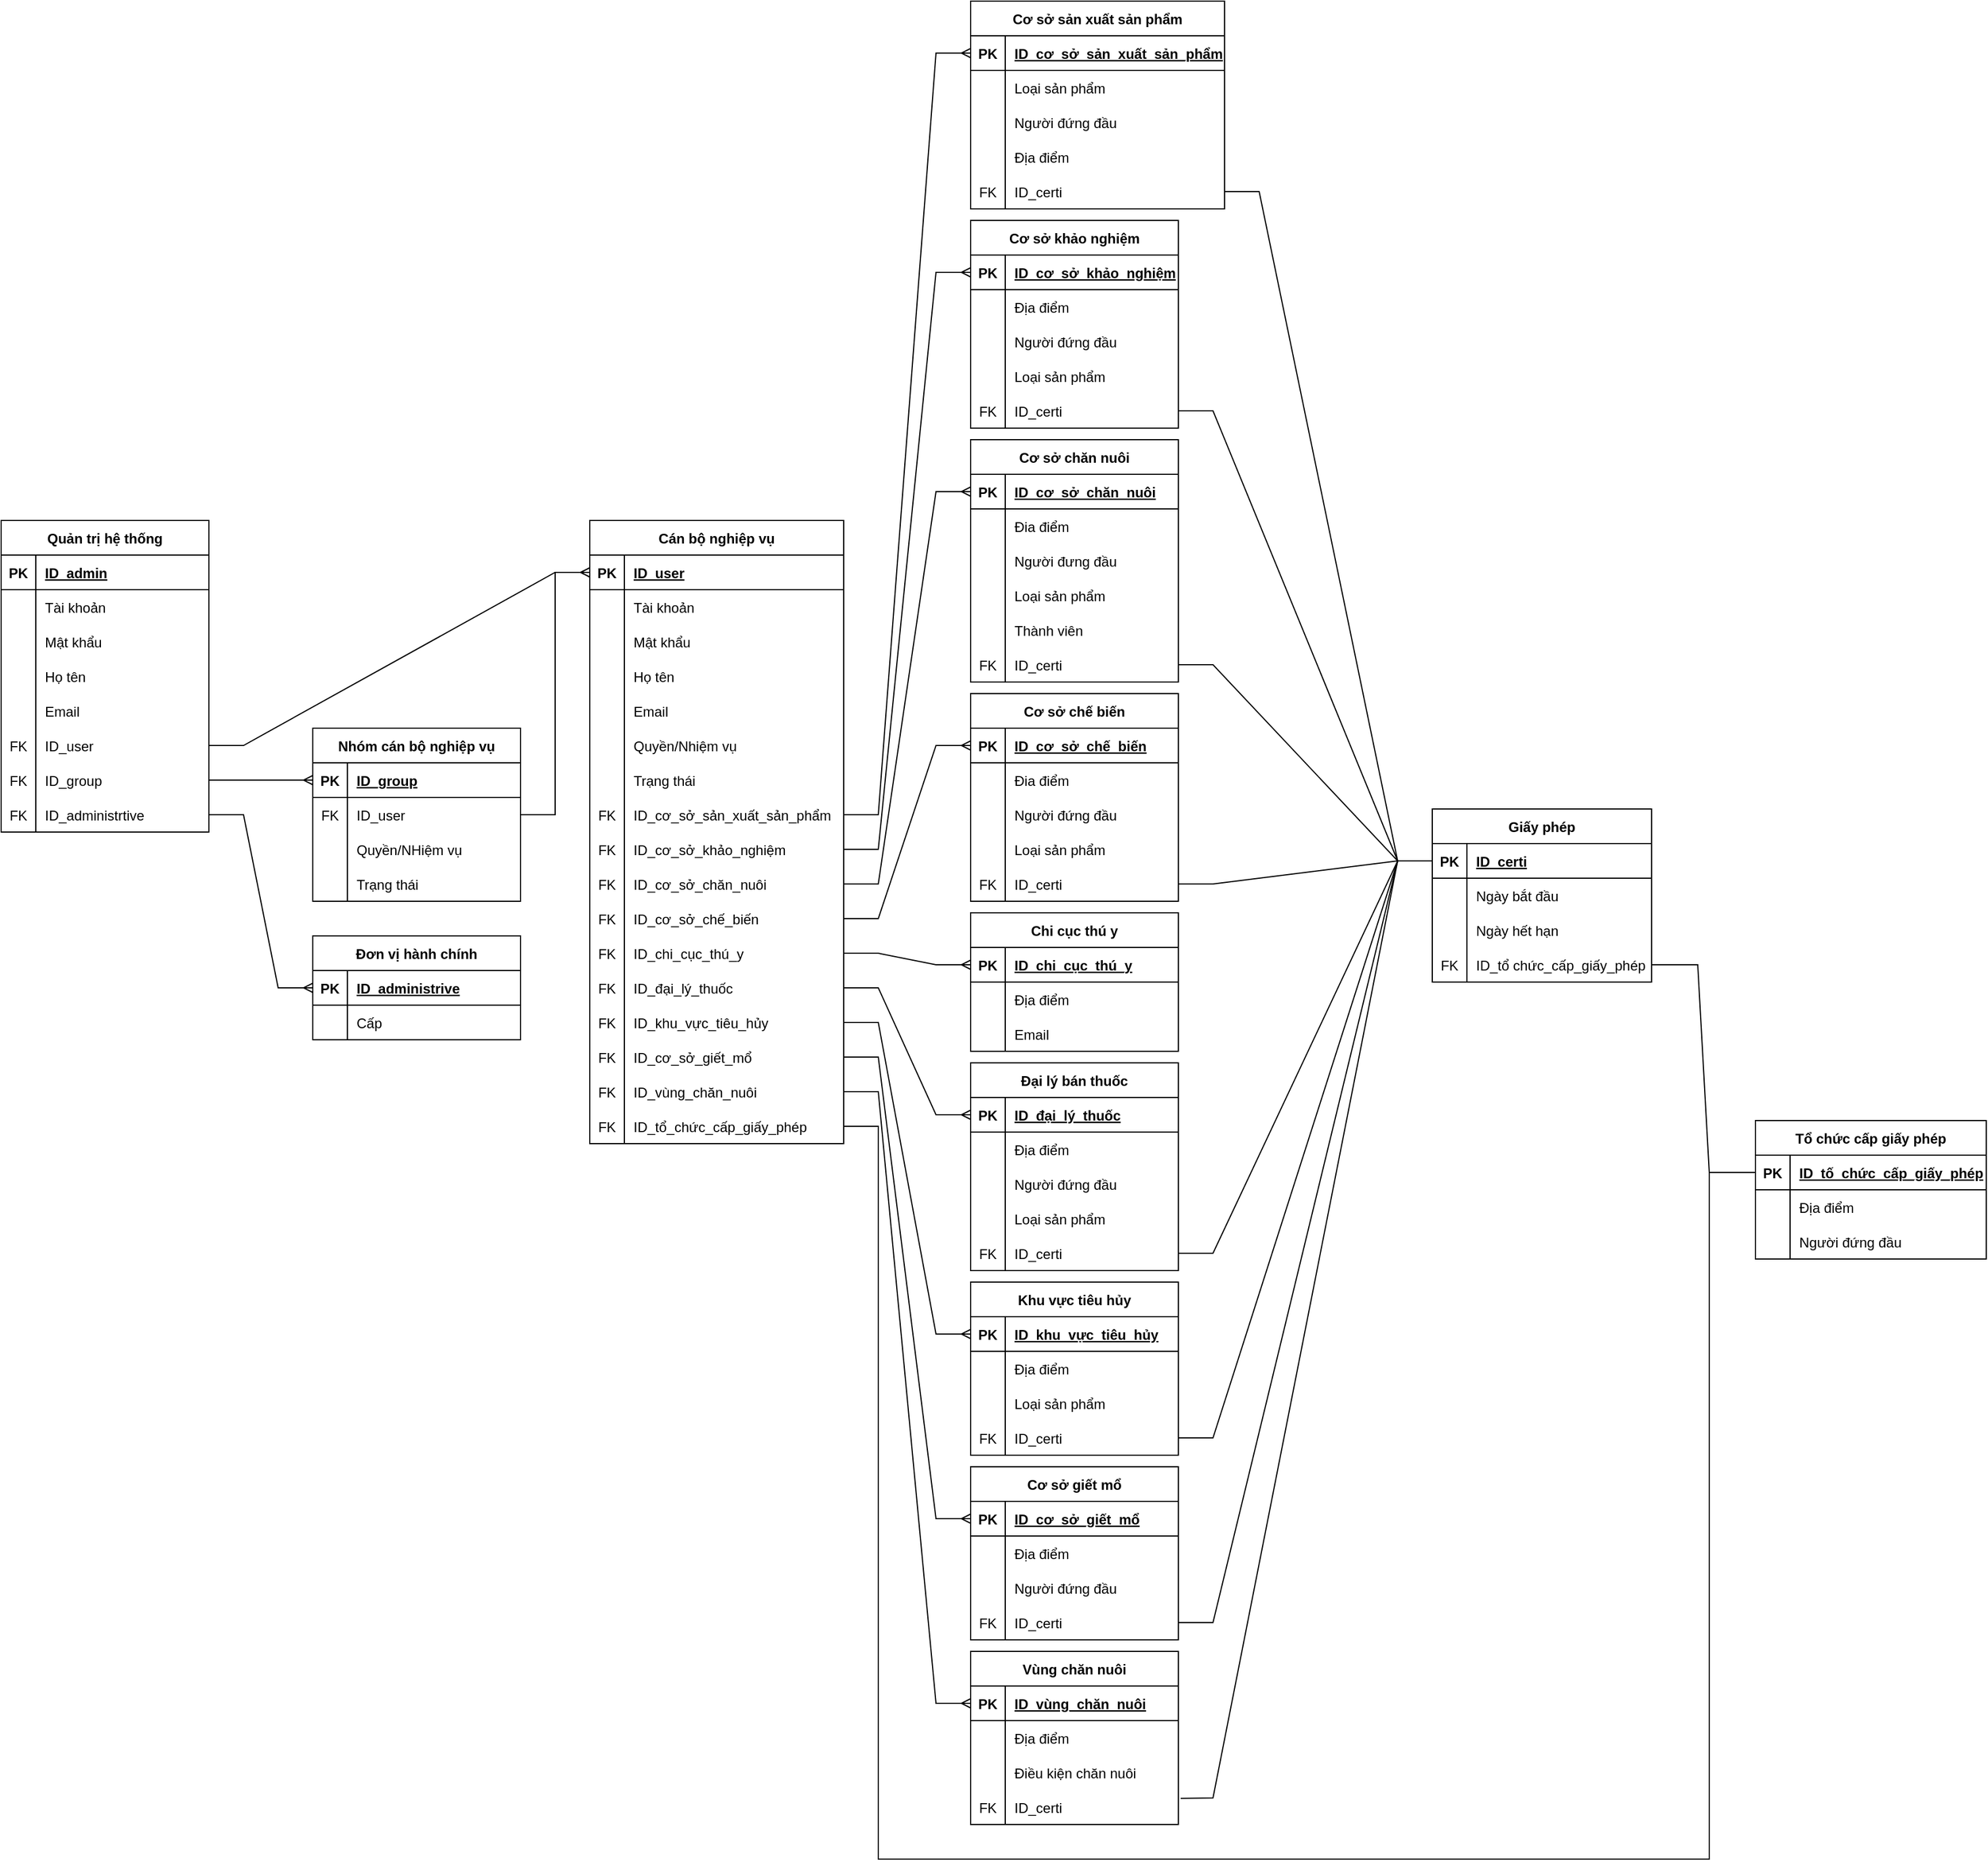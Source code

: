 <mxfile version="20.8.23" type="github">
  <diagram id="R2lEEEUBdFMjLlhIrx00" name="Page-1">
    <mxGraphModel dx="567" dy="1399" grid="1" gridSize="10" guides="1" tooltips="1" connect="1" arrows="1" fold="1" page="1" pageScale="1" pageWidth="850" pageHeight="1100" math="0" shadow="0" extFonts="Permanent Marker^https://fonts.googleapis.com/css?family=Permanent+Marker">
      <root>
        <mxCell id="0" />
        <mxCell id="1" parent="0" />
        <mxCell id="2_quwDhNWnd73SSmYLEC-1" value="Quản trị hệ thống" style="shape=table;startSize=30;container=1;collapsible=1;childLayout=tableLayout;fixedRows=1;rowLines=0;fontStyle=1;align=center;resizeLast=1;" parent="1" vertex="1">
          <mxGeometry x="10" y="40" width="180" height="270" as="geometry" />
        </mxCell>
        <mxCell id="2_quwDhNWnd73SSmYLEC-2" value="" style="shape=tableRow;horizontal=0;startSize=0;swimlaneHead=0;swimlaneBody=0;fillColor=none;collapsible=0;dropTarget=0;points=[[0,0.5],[1,0.5]];portConstraint=eastwest;top=0;left=0;right=0;bottom=1;" parent="2_quwDhNWnd73SSmYLEC-1" vertex="1">
          <mxGeometry y="30" width="180" height="30" as="geometry" />
        </mxCell>
        <mxCell id="2_quwDhNWnd73SSmYLEC-3" value="PK" style="shape=partialRectangle;connectable=0;fillColor=none;top=0;left=0;bottom=0;right=0;fontStyle=1;overflow=hidden;" parent="2_quwDhNWnd73SSmYLEC-2" vertex="1">
          <mxGeometry width="30" height="30" as="geometry">
            <mxRectangle width="30" height="30" as="alternateBounds" />
          </mxGeometry>
        </mxCell>
        <mxCell id="2_quwDhNWnd73SSmYLEC-4" value="ID_admin" style="shape=partialRectangle;connectable=0;fillColor=none;top=0;left=0;bottom=0;right=0;align=left;spacingLeft=6;fontStyle=5;overflow=hidden;" parent="2_quwDhNWnd73SSmYLEC-2" vertex="1">
          <mxGeometry x="30" width="150" height="30" as="geometry">
            <mxRectangle width="150" height="30" as="alternateBounds" />
          </mxGeometry>
        </mxCell>
        <mxCell id="2_quwDhNWnd73SSmYLEC-5" value="" style="shape=tableRow;horizontal=0;startSize=0;swimlaneHead=0;swimlaneBody=0;fillColor=none;collapsible=0;dropTarget=0;points=[[0,0.5],[1,0.5]];portConstraint=eastwest;top=0;left=0;right=0;bottom=0;" parent="2_quwDhNWnd73SSmYLEC-1" vertex="1">
          <mxGeometry y="60" width="180" height="30" as="geometry" />
        </mxCell>
        <mxCell id="2_quwDhNWnd73SSmYLEC-6" value="" style="shape=partialRectangle;connectable=0;fillColor=none;top=0;left=0;bottom=0;right=0;editable=1;overflow=hidden;" parent="2_quwDhNWnd73SSmYLEC-5" vertex="1">
          <mxGeometry width="30" height="30" as="geometry">
            <mxRectangle width="30" height="30" as="alternateBounds" />
          </mxGeometry>
        </mxCell>
        <mxCell id="2_quwDhNWnd73SSmYLEC-7" value="Tài khoản" style="shape=partialRectangle;connectable=0;fillColor=none;top=0;left=0;bottom=0;right=0;align=left;spacingLeft=6;overflow=hidden;" parent="2_quwDhNWnd73SSmYLEC-5" vertex="1">
          <mxGeometry x="30" width="150" height="30" as="geometry">
            <mxRectangle width="150" height="30" as="alternateBounds" />
          </mxGeometry>
        </mxCell>
        <mxCell id="2_quwDhNWnd73SSmYLEC-8" value="" style="shape=tableRow;horizontal=0;startSize=0;swimlaneHead=0;swimlaneBody=0;fillColor=none;collapsible=0;dropTarget=0;points=[[0,0.5],[1,0.5]];portConstraint=eastwest;top=0;left=0;right=0;bottom=0;" parent="2_quwDhNWnd73SSmYLEC-1" vertex="1">
          <mxGeometry y="90" width="180" height="30" as="geometry" />
        </mxCell>
        <mxCell id="2_quwDhNWnd73SSmYLEC-9" value="" style="shape=partialRectangle;connectable=0;fillColor=none;top=0;left=0;bottom=0;right=0;editable=1;overflow=hidden;" parent="2_quwDhNWnd73SSmYLEC-8" vertex="1">
          <mxGeometry width="30" height="30" as="geometry">
            <mxRectangle width="30" height="30" as="alternateBounds" />
          </mxGeometry>
        </mxCell>
        <mxCell id="2_quwDhNWnd73SSmYLEC-10" value="Mật khẩu" style="shape=partialRectangle;connectable=0;fillColor=none;top=0;left=0;bottom=0;right=0;align=left;spacingLeft=6;overflow=hidden;" parent="2_quwDhNWnd73SSmYLEC-8" vertex="1">
          <mxGeometry x="30" width="150" height="30" as="geometry">
            <mxRectangle width="150" height="30" as="alternateBounds" />
          </mxGeometry>
        </mxCell>
        <mxCell id="2_quwDhNWnd73SSmYLEC-11" value="" style="shape=tableRow;horizontal=0;startSize=0;swimlaneHead=0;swimlaneBody=0;fillColor=none;collapsible=0;dropTarget=0;points=[[0,0.5],[1,0.5]];portConstraint=eastwest;top=0;left=0;right=0;bottom=0;" parent="2_quwDhNWnd73SSmYLEC-1" vertex="1">
          <mxGeometry y="120" width="180" height="30" as="geometry" />
        </mxCell>
        <mxCell id="2_quwDhNWnd73SSmYLEC-12" value="" style="shape=partialRectangle;connectable=0;fillColor=none;top=0;left=0;bottom=0;right=0;editable=1;overflow=hidden;" parent="2_quwDhNWnd73SSmYLEC-11" vertex="1">
          <mxGeometry width="30" height="30" as="geometry">
            <mxRectangle width="30" height="30" as="alternateBounds" />
          </mxGeometry>
        </mxCell>
        <mxCell id="2_quwDhNWnd73SSmYLEC-13" value="Họ tên" style="shape=partialRectangle;connectable=0;fillColor=none;top=0;left=0;bottom=0;right=0;align=left;spacingLeft=6;overflow=hidden;" parent="2_quwDhNWnd73SSmYLEC-11" vertex="1">
          <mxGeometry x="30" width="150" height="30" as="geometry">
            <mxRectangle width="150" height="30" as="alternateBounds" />
          </mxGeometry>
        </mxCell>
        <mxCell id="2_quwDhNWnd73SSmYLEC-14" value="" style="shape=tableRow;horizontal=0;startSize=0;swimlaneHead=0;swimlaneBody=0;fillColor=none;collapsible=0;dropTarget=0;points=[[0,0.5],[1,0.5]];portConstraint=eastwest;top=0;left=0;right=0;bottom=0;" parent="2_quwDhNWnd73SSmYLEC-1" vertex="1">
          <mxGeometry y="150" width="180" height="30" as="geometry" />
        </mxCell>
        <mxCell id="2_quwDhNWnd73SSmYLEC-15" value="" style="shape=partialRectangle;connectable=0;fillColor=none;top=0;left=0;bottom=0;right=0;editable=1;overflow=hidden;" parent="2_quwDhNWnd73SSmYLEC-14" vertex="1">
          <mxGeometry width="30" height="30" as="geometry">
            <mxRectangle width="30" height="30" as="alternateBounds" />
          </mxGeometry>
        </mxCell>
        <mxCell id="2_quwDhNWnd73SSmYLEC-16" value="Email" style="shape=partialRectangle;connectable=0;fillColor=none;top=0;left=0;bottom=0;right=0;align=left;spacingLeft=6;overflow=hidden;" parent="2_quwDhNWnd73SSmYLEC-14" vertex="1">
          <mxGeometry x="30" width="150" height="30" as="geometry">
            <mxRectangle width="150" height="30" as="alternateBounds" />
          </mxGeometry>
        </mxCell>
        <mxCell id="2_quwDhNWnd73SSmYLEC-17" value="" style="shape=tableRow;horizontal=0;startSize=0;swimlaneHead=0;swimlaneBody=0;fillColor=none;collapsible=0;dropTarget=0;points=[[0,0.5],[1,0.5]];portConstraint=eastwest;top=0;left=0;right=0;bottom=0;" parent="2_quwDhNWnd73SSmYLEC-1" vertex="1">
          <mxGeometry y="180" width="180" height="30" as="geometry" />
        </mxCell>
        <mxCell id="2_quwDhNWnd73SSmYLEC-18" value="FK" style="shape=partialRectangle;connectable=0;fillColor=none;top=0;left=0;bottom=0;right=0;editable=1;overflow=hidden;" parent="2_quwDhNWnd73SSmYLEC-17" vertex="1">
          <mxGeometry width="30" height="30" as="geometry">
            <mxRectangle width="30" height="30" as="alternateBounds" />
          </mxGeometry>
        </mxCell>
        <mxCell id="2_quwDhNWnd73SSmYLEC-19" value="ID_user" style="shape=partialRectangle;connectable=0;fillColor=none;top=0;left=0;bottom=0;right=0;align=left;spacingLeft=6;overflow=hidden;" parent="2_quwDhNWnd73SSmYLEC-17" vertex="1">
          <mxGeometry x="30" width="150" height="30" as="geometry">
            <mxRectangle width="150" height="30" as="alternateBounds" />
          </mxGeometry>
        </mxCell>
        <mxCell id="2_quwDhNWnd73SSmYLEC-20" value="" style="shape=tableRow;horizontal=0;startSize=0;swimlaneHead=0;swimlaneBody=0;fillColor=none;collapsible=0;dropTarget=0;points=[[0,0.5],[1,0.5]];portConstraint=eastwest;top=0;left=0;right=0;bottom=0;" parent="2_quwDhNWnd73SSmYLEC-1" vertex="1">
          <mxGeometry y="210" width="180" height="30" as="geometry" />
        </mxCell>
        <mxCell id="2_quwDhNWnd73SSmYLEC-21" value="FK" style="shape=partialRectangle;connectable=0;fillColor=none;top=0;left=0;bottom=0;right=0;editable=1;overflow=hidden;" parent="2_quwDhNWnd73SSmYLEC-20" vertex="1">
          <mxGeometry width="30" height="30" as="geometry">
            <mxRectangle width="30" height="30" as="alternateBounds" />
          </mxGeometry>
        </mxCell>
        <mxCell id="2_quwDhNWnd73SSmYLEC-22" value="ID_group" style="shape=partialRectangle;connectable=0;fillColor=none;top=0;left=0;bottom=0;right=0;align=left;spacingLeft=6;overflow=hidden;" parent="2_quwDhNWnd73SSmYLEC-20" vertex="1">
          <mxGeometry x="30" width="150" height="30" as="geometry">
            <mxRectangle width="150" height="30" as="alternateBounds" />
          </mxGeometry>
        </mxCell>
        <mxCell id="2_quwDhNWnd73SSmYLEC-23" value="" style="shape=tableRow;horizontal=0;startSize=0;swimlaneHead=0;swimlaneBody=0;fillColor=none;collapsible=0;dropTarget=0;points=[[0,0.5],[1,0.5]];portConstraint=eastwest;top=0;left=0;right=0;bottom=0;" parent="2_quwDhNWnd73SSmYLEC-1" vertex="1">
          <mxGeometry y="240" width="180" height="30" as="geometry" />
        </mxCell>
        <mxCell id="2_quwDhNWnd73SSmYLEC-24" value="FK" style="shape=partialRectangle;connectable=0;fillColor=none;top=0;left=0;bottom=0;right=0;editable=1;overflow=hidden;" parent="2_quwDhNWnd73SSmYLEC-23" vertex="1">
          <mxGeometry width="30" height="30" as="geometry">
            <mxRectangle width="30" height="30" as="alternateBounds" />
          </mxGeometry>
        </mxCell>
        <mxCell id="2_quwDhNWnd73SSmYLEC-25" value="ID_administrtive" style="shape=partialRectangle;connectable=0;fillColor=none;top=0;left=0;bottom=0;right=0;align=left;spacingLeft=6;overflow=hidden;" parent="2_quwDhNWnd73SSmYLEC-23" vertex="1">
          <mxGeometry x="30" width="150" height="30" as="geometry">
            <mxRectangle width="150" height="30" as="alternateBounds" />
          </mxGeometry>
        </mxCell>
        <mxCell id="2_quwDhNWnd73SSmYLEC-26" value="Cán bộ nghiệp vụ" style="shape=table;startSize=30;container=1;collapsible=1;childLayout=tableLayout;fixedRows=1;rowLines=0;fontStyle=1;align=center;resizeLast=1;" parent="1" vertex="1">
          <mxGeometry x="520" y="40" width="220" height="540" as="geometry">
            <mxRectangle x="530" y="40" width="140" height="30" as="alternateBounds" />
          </mxGeometry>
        </mxCell>
        <mxCell id="2_quwDhNWnd73SSmYLEC-27" value="" style="shape=tableRow;horizontal=0;startSize=0;swimlaneHead=0;swimlaneBody=0;fillColor=none;collapsible=0;dropTarget=0;points=[[0,0.5],[1,0.5]];portConstraint=eastwest;top=0;left=0;right=0;bottom=1;" parent="2_quwDhNWnd73SSmYLEC-26" vertex="1">
          <mxGeometry y="30" width="220" height="30" as="geometry" />
        </mxCell>
        <mxCell id="2_quwDhNWnd73SSmYLEC-28" value="PK" style="shape=partialRectangle;connectable=0;fillColor=none;top=0;left=0;bottom=0;right=0;fontStyle=1;overflow=hidden;" parent="2_quwDhNWnd73SSmYLEC-27" vertex="1">
          <mxGeometry width="30" height="30" as="geometry">
            <mxRectangle width="30" height="30" as="alternateBounds" />
          </mxGeometry>
        </mxCell>
        <mxCell id="2_quwDhNWnd73SSmYLEC-29" value="ID_user" style="shape=partialRectangle;connectable=0;fillColor=none;top=0;left=0;bottom=0;right=0;align=left;spacingLeft=6;fontStyle=5;overflow=hidden;" parent="2_quwDhNWnd73SSmYLEC-27" vertex="1">
          <mxGeometry x="30" width="190" height="30" as="geometry">
            <mxRectangle width="190" height="30" as="alternateBounds" />
          </mxGeometry>
        </mxCell>
        <mxCell id="2_quwDhNWnd73SSmYLEC-30" value="" style="shape=tableRow;horizontal=0;startSize=0;swimlaneHead=0;swimlaneBody=0;fillColor=none;collapsible=0;dropTarget=0;points=[[0,0.5],[1,0.5]];portConstraint=eastwest;top=0;left=0;right=0;bottom=0;" parent="2_quwDhNWnd73SSmYLEC-26" vertex="1">
          <mxGeometry y="60" width="220" height="30" as="geometry" />
        </mxCell>
        <mxCell id="2_quwDhNWnd73SSmYLEC-31" value="" style="shape=partialRectangle;connectable=0;fillColor=none;top=0;left=0;bottom=0;right=0;editable=1;overflow=hidden;" parent="2_quwDhNWnd73SSmYLEC-30" vertex="1">
          <mxGeometry width="30" height="30" as="geometry">
            <mxRectangle width="30" height="30" as="alternateBounds" />
          </mxGeometry>
        </mxCell>
        <mxCell id="2_quwDhNWnd73SSmYLEC-32" value="Tài khoản" style="shape=partialRectangle;connectable=0;fillColor=none;top=0;left=0;bottom=0;right=0;align=left;spacingLeft=6;overflow=hidden;" parent="2_quwDhNWnd73SSmYLEC-30" vertex="1">
          <mxGeometry x="30" width="190" height="30" as="geometry">
            <mxRectangle width="190" height="30" as="alternateBounds" />
          </mxGeometry>
        </mxCell>
        <mxCell id="2_quwDhNWnd73SSmYLEC-33" value="" style="shape=tableRow;horizontal=0;startSize=0;swimlaneHead=0;swimlaneBody=0;fillColor=none;collapsible=0;dropTarget=0;points=[[0,0.5],[1,0.5]];portConstraint=eastwest;top=0;left=0;right=0;bottom=0;" parent="2_quwDhNWnd73SSmYLEC-26" vertex="1">
          <mxGeometry y="90" width="220" height="30" as="geometry" />
        </mxCell>
        <mxCell id="2_quwDhNWnd73SSmYLEC-34" value="" style="shape=partialRectangle;connectable=0;fillColor=none;top=0;left=0;bottom=0;right=0;editable=1;overflow=hidden;" parent="2_quwDhNWnd73SSmYLEC-33" vertex="1">
          <mxGeometry width="30" height="30" as="geometry">
            <mxRectangle width="30" height="30" as="alternateBounds" />
          </mxGeometry>
        </mxCell>
        <mxCell id="2_quwDhNWnd73SSmYLEC-35" value="Mật khẩu" style="shape=partialRectangle;connectable=0;fillColor=none;top=0;left=0;bottom=0;right=0;align=left;spacingLeft=6;overflow=hidden;" parent="2_quwDhNWnd73SSmYLEC-33" vertex="1">
          <mxGeometry x="30" width="190" height="30" as="geometry">
            <mxRectangle width="190" height="30" as="alternateBounds" />
          </mxGeometry>
        </mxCell>
        <mxCell id="2_quwDhNWnd73SSmYLEC-36" value="" style="shape=tableRow;horizontal=0;startSize=0;swimlaneHead=0;swimlaneBody=0;fillColor=none;collapsible=0;dropTarget=0;points=[[0,0.5],[1,0.5]];portConstraint=eastwest;top=0;left=0;right=0;bottom=0;" parent="2_quwDhNWnd73SSmYLEC-26" vertex="1">
          <mxGeometry y="120" width="220" height="30" as="geometry" />
        </mxCell>
        <mxCell id="2_quwDhNWnd73SSmYLEC-37" value="" style="shape=partialRectangle;connectable=0;fillColor=none;top=0;left=0;bottom=0;right=0;editable=1;overflow=hidden;" parent="2_quwDhNWnd73SSmYLEC-36" vertex="1">
          <mxGeometry width="30" height="30" as="geometry">
            <mxRectangle width="30" height="30" as="alternateBounds" />
          </mxGeometry>
        </mxCell>
        <mxCell id="2_quwDhNWnd73SSmYLEC-38" value="Họ tên" style="shape=partialRectangle;connectable=0;fillColor=none;top=0;left=0;bottom=0;right=0;align=left;spacingLeft=6;overflow=hidden;" parent="2_quwDhNWnd73SSmYLEC-36" vertex="1">
          <mxGeometry x="30" width="190" height="30" as="geometry">
            <mxRectangle width="190" height="30" as="alternateBounds" />
          </mxGeometry>
        </mxCell>
        <mxCell id="2_quwDhNWnd73SSmYLEC-39" value="" style="shape=tableRow;horizontal=0;startSize=0;swimlaneHead=0;swimlaneBody=0;fillColor=none;collapsible=0;dropTarget=0;points=[[0,0.5],[1,0.5]];portConstraint=eastwest;top=0;left=0;right=0;bottom=0;" parent="2_quwDhNWnd73SSmYLEC-26" vertex="1">
          <mxGeometry y="150" width="220" height="30" as="geometry" />
        </mxCell>
        <mxCell id="2_quwDhNWnd73SSmYLEC-40" value="" style="shape=partialRectangle;connectable=0;fillColor=none;top=0;left=0;bottom=0;right=0;editable=1;overflow=hidden;" parent="2_quwDhNWnd73SSmYLEC-39" vertex="1">
          <mxGeometry width="30" height="30" as="geometry">
            <mxRectangle width="30" height="30" as="alternateBounds" />
          </mxGeometry>
        </mxCell>
        <mxCell id="2_quwDhNWnd73SSmYLEC-41" value="Email" style="shape=partialRectangle;connectable=0;fillColor=none;top=0;left=0;bottom=0;right=0;align=left;spacingLeft=6;overflow=hidden;" parent="2_quwDhNWnd73SSmYLEC-39" vertex="1">
          <mxGeometry x="30" width="190" height="30" as="geometry">
            <mxRectangle width="190" height="30" as="alternateBounds" />
          </mxGeometry>
        </mxCell>
        <mxCell id="2_quwDhNWnd73SSmYLEC-42" value="" style="shape=tableRow;horizontal=0;startSize=0;swimlaneHead=0;swimlaneBody=0;fillColor=none;collapsible=0;dropTarget=0;points=[[0,0.5],[1,0.5]];portConstraint=eastwest;top=0;left=0;right=0;bottom=0;" parent="2_quwDhNWnd73SSmYLEC-26" vertex="1">
          <mxGeometry y="180" width="220" height="30" as="geometry" />
        </mxCell>
        <mxCell id="2_quwDhNWnd73SSmYLEC-43" value="" style="shape=partialRectangle;connectable=0;fillColor=none;top=0;left=0;bottom=0;right=0;editable=1;overflow=hidden;" parent="2_quwDhNWnd73SSmYLEC-42" vertex="1">
          <mxGeometry width="30" height="30" as="geometry">
            <mxRectangle width="30" height="30" as="alternateBounds" />
          </mxGeometry>
        </mxCell>
        <mxCell id="2_quwDhNWnd73SSmYLEC-44" value="Quyền/Nhiệm vụ" style="shape=partialRectangle;connectable=0;fillColor=none;top=0;left=0;bottom=0;right=0;align=left;spacingLeft=6;overflow=hidden;" parent="2_quwDhNWnd73SSmYLEC-42" vertex="1">
          <mxGeometry x="30" width="190" height="30" as="geometry">
            <mxRectangle width="190" height="30" as="alternateBounds" />
          </mxGeometry>
        </mxCell>
        <mxCell id="2_quwDhNWnd73SSmYLEC-45" value="" style="shape=tableRow;horizontal=0;startSize=0;swimlaneHead=0;swimlaneBody=0;fillColor=none;collapsible=0;dropTarget=0;points=[[0,0.5],[1,0.5]];portConstraint=eastwest;top=0;left=0;right=0;bottom=0;" parent="2_quwDhNWnd73SSmYLEC-26" vertex="1">
          <mxGeometry y="210" width="220" height="30" as="geometry" />
        </mxCell>
        <mxCell id="2_quwDhNWnd73SSmYLEC-46" value="" style="shape=partialRectangle;connectable=0;fillColor=none;top=0;left=0;bottom=0;right=0;editable=1;overflow=hidden;" parent="2_quwDhNWnd73SSmYLEC-45" vertex="1">
          <mxGeometry width="30" height="30" as="geometry">
            <mxRectangle width="30" height="30" as="alternateBounds" />
          </mxGeometry>
        </mxCell>
        <mxCell id="2_quwDhNWnd73SSmYLEC-47" value="Trạng thái" style="shape=partialRectangle;connectable=0;fillColor=none;top=0;left=0;bottom=0;right=0;align=left;spacingLeft=6;overflow=hidden;" parent="2_quwDhNWnd73SSmYLEC-45" vertex="1">
          <mxGeometry x="30" width="190" height="30" as="geometry">
            <mxRectangle width="190" height="30" as="alternateBounds" />
          </mxGeometry>
        </mxCell>
        <mxCell id="2_quwDhNWnd73SSmYLEC-48" value="" style="shape=tableRow;horizontal=0;startSize=0;swimlaneHead=0;swimlaneBody=0;fillColor=none;collapsible=0;dropTarget=0;points=[[0,0.5],[1,0.5]];portConstraint=eastwest;top=0;left=0;right=0;bottom=0;" parent="2_quwDhNWnd73SSmYLEC-26" vertex="1">
          <mxGeometry y="240" width="220" height="30" as="geometry" />
        </mxCell>
        <mxCell id="2_quwDhNWnd73SSmYLEC-49" value="FK" style="shape=partialRectangle;connectable=0;fillColor=none;top=0;left=0;bottom=0;right=0;editable=1;overflow=hidden;" parent="2_quwDhNWnd73SSmYLEC-48" vertex="1">
          <mxGeometry width="30" height="30" as="geometry">
            <mxRectangle width="30" height="30" as="alternateBounds" />
          </mxGeometry>
        </mxCell>
        <mxCell id="2_quwDhNWnd73SSmYLEC-50" value="ID_cơ_sở_sản_xuất_sản_phẩm" style="shape=partialRectangle;connectable=0;fillColor=none;top=0;left=0;bottom=0;right=0;align=left;spacingLeft=6;overflow=hidden;" parent="2_quwDhNWnd73SSmYLEC-48" vertex="1">
          <mxGeometry x="30" width="190" height="30" as="geometry">
            <mxRectangle width="190" height="30" as="alternateBounds" />
          </mxGeometry>
        </mxCell>
        <mxCell id="2_quwDhNWnd73SSmYLEC-51" value="" style="shape=tableRow;horizontal=0;startSize=0;swimlaneHead=0;swimlaneBody=0;fillColor=none;collapsible=0;dropTarget=0;points=[[0,0.5],[1,0.5]];portConstraint=eastwest;top=0;left=0;right=0;bottom=0;" parent="2_quwDhNWnd73SSmYLEC-26" vertex="1">
          <mxGeometry y="270" width="220" height="30" as="geometry" />
        </mxCell>
        <mxCell id="2_quwDhNWnd73SSmYLEC-52" value="FK" style="shape=partialRectangle;connectable=0;fillColor=none;top=0;left=0;bottom=0;right=0;editable=1;overflow=hidden;" parent="2_quwDhNWnd73SSmYLEC-51" vertex="1">
          <mxGeometry width="30" height="30" as="geometry">
            <mxRectangle width="30" height="30" as="alternateBounds" />
          </mxGeometry>
        </mxCell>
        <mxCell id="2_quwDhNWnd73SSmYLEC-53" value="ID_cơ_sở_khảo_nghiệm" style="shape=partialRectangle;connectable=0;fillColor=none;top=0;left=0;bottom=0;right=0;align=left;spacingLeft=6;overflow=hidden;" parent="2_quwDhNWnd73SSmYLEC-51" vertex="1">
          <mxGeometry x="30" width="190" height="30" as="geometry">
            <mxRectangle width="190" height="30" as="alternateBounds" />
          </mxGeometry>
        </mxCell>
        <mxCell id="2_quwDhNWnd73SSmYLEC-174" value="" style="shape=tableRow;horizontal=0;startSize=0;swimlaneHead=0;swimlaneBody=0;fillColor=none;collapsible=0;dropTarget=0;points=[[0,0.5],[1,0.5]];portConstraint=eastwest;top=0;left=0;right=0;bottom=0;" parent="2_quwDhNWnd73SSmYLEC-26" vertex="1">
          <mxGeometry y="300" width="220" height="30" as="geometry" />
        </mxCell>
        <mxCell id="2_quwDhNWnd73SSmYLEC-175" value="FK" style="shape=partialRectangle;connectable=0;fillColor=none;top=0;left=0;bottom=0;right=0;editable=1;overflow=hidden;" parent="2_quwDhNWnd73SSmYLEC-174" vertex="1">
          <mxGeometry width="30" height="30" as="geometry">
            <mxRectangle width="30" height="30" as="alternateBounds" />
          </mxGeometry>
        </mxCell>
        <mxCell id="2_quwDhNWnd73SSmYLEC-176" value="ID_cơ_sở_chăn_nuôi" style="shape=partialRectangle;connectable=0;fillColor=none;top=0;left=0;bottom=0;right=0;align=left;spacingLeft=6;overflow=hidden;" parent="2_quwDhNWnd73SSmYLEC-174" vertex="1">
          <mxGeometry x="30" width="190" height="30" as="geometry">
            <mxRectangle width="190" height="30" as="alternateBounds" />
          </mxGeometry>
        </mxCell>
        <mxCell id="2_quwDhNWnd73SSmYLEC-57" value="" style="shape=tableRow;horizontal=0;startSize=0;swimlaneHead=0;swimlaneBody=0;fillColor=none;collapsible=0;dropTarget=0;points=[[0,0.5],[1,0.5]];portConstraint=eastwest;top=0;left=0;right=0;bottom=0;" parent="2_quwDhNWnd73SSmYLEC-26" vertex="1">
          <mxGeometry y="330" width="220" height="30" as="geometry" />
        </mxCell>
        <mxCell id="2_quwDhNWnd73SSmYLEC-58" value="FK" style="shape=partialRectangle;connectable=0;fillColor=none;top=0;left=0;bottom=0;right=0;editable=1;overflow=hidden;" parent="2_quwDhNWnd73SSmYLEC-57" vertex="1">
          <mxGeometry width="30" height="30" as="geometry">
            <mxRectangle width="30" height="30" as="alternateBounds" />
          </mxGeometry>
        </mxCell>
        <mxCell id="2_quwDhNWnd73SSmYLEC-59" value="ID_cơ_sở_chế_biến" style="shape=partialRectangle;connectable=0;fillColor=none;top=0;left=0;bottom=0;right=0;align=left;spacingLeft=6;overflow=hidden;" parent="2_quwDhNWnd73SSmYLEC-57" vertex="1">
          <mxGeometry x="30" width="190" height="30" as="geometry">
            <mxRectangle width="190" height="30" as="alternateBounds" />
          </mxGeometry>
        </mxCell>
        <mxCell id="2_quwDhNWnd73SSmYLEC-60" value="" style="shape=tableRow;horizontal=0;startSize=0;swimlaneHead=0;swimlaneBody=0;fillColor=none;collapsible=0;dropTarget=0;points=[[0,0.5],[1,0.5]];portConstraint=eastwest;top=0;left=0;right=0;bottom=0;" parent="2_quwDhNWnd73SSmYLEC-26" vertex="1">
          <mxGeometry y="360" width="220" height="30" as="geometry" />
        </mxCell>
        <mxCell id="2_quwDhNWnd73SSmYLEC-61" value="FK" style="shape=partialRectangle;connectable=0;fillColor=none;top=0;left=0;bottom=0;right=0;editable=1;overflow=hidden;" parent="2_quwDhNWnd73SSmYLEC-60" vertex="1">
          <mxGeometry width="30" height="30" as="geometry">
            <mxRectangle width="30" height="30" as="alternateBounds" />
          </mxGeometry>
        </mxCell>
        <mxCell id="2_quwDhNWnd73SSmYLEC-62" value="ID_chi_cục_thú_y" style="shape=partialRectangle;connectable=0;fillColor=none;top=0;left=0;bottom=0;right=0;align=left;spacingLeft=6;overflow=hidden;" parent="2_quwDhNWnd73SSmYLEC-60" vertex="1">
          <mxGeometry x="30" width="190" height="30" as="geometry">
            <mxRectangle width="190" height="30" as="alternateBounds" />
          </mxGeometry>
        </mxCell>
        <mxCell id="2_quwDhNWnd73SSmYLEC-63" value="" style="shape=tableRow;horizontal=0;startSize=0;swimlaneHead=0;swimlaneBody=0;fillColor=none;collapsible=0;dropTarget=0;points=[[0,0.5],[1,0.5]];portConstraint=eastwest;top=0;left=0;right=0;bottom=0;" parent="2_quwDhNWnd73SSmYLEC-26" vertex="1">
          <mxGeometry y="390" width="220" height="30" as="geometry" />
        </mxCell>
        <mxCell id="2_quwDhNWnd73SSmYLEC-64" value="FK" style="shape=partialRectangle;connectable=0;fillColor=none;top=0;left=0;bottom=0;right=0;editable=1;overflow=hidden;" parent="2_quwDhNWnd73SSmYLEC-63" vertex="1">
          <mxGeometry width="30" height="30" as="geometry">
            <mxRectangle width="30" height="30" as="alternateBounds" />
          </mxGeometry>
        </mxCell>
        <mxCell id="2_quwDhNWnd73SSmYLEC-65" value="ID_đại_lý_thuốc" style="shape=partialRectangle;connectable=0;fillColor=none;top=0;left=0;bottom=0;right=0;align=left;spacingLeft=6;overflow=hidden;" parent="2_quwDhNWnd73SSmYLEC-63" vertex="1">
          <mxGeometry x="30" width="190" height="30" as="geometry">
            <mxRectangle width="190" height="30" as="alternateBounds" />
          </mxGeometry>
        </mxCell>
        <mxCell id="2_quwDhNWnd73SSmYLEC-66" value="" style="shape=tableRow;horizontal=0;startSize=0;swimlaneHead=0;swimlaneBody=0;fillColor=none;collapsible=0;dropTarget=0;points=[[0,0.5],[1,0.5]];portConstraint=eastwest;top=0;left=0;right=0;bottom=0;" parent="2_quwDhNWnd73SSmYLEC-26" vertex="1">
          <mxGeometry y="420" width="220" height="30" as="geometry" />
        </mxCell>
        <mxCell id="2_quwDhNWnd73SSmYLEC-67" value="FK" style="shape=partialRectangle;connectable=0;fillColor=none;top=0;left=0;bottom=0;right=0;editable=1;overflow=hidden;" parent="2_quwDhNWnd73SSmYLEC-66" vertex="1">
          <mxGeometry width="30" height="30" as="geometry">
            <mxRectangle width="30" height="30" as="alternateBounds" />
          </mxGeometry>
        </mxCell>
        <mxCell id="2_quwDhNWnd73SSmYLEC-68" value="ID_khu_vực_tiêu_hủy" style="shape=partialRectangle;connectable=0;fillColor=none;top=0;left=0;bottom=0;right=0;align=left;spacingLeft=6;overflow=hidden;" parent="2_quwDhNWnd73SSmYLEC-66" vertex="1">
          <mxGeometry x="30" width="190" height="30" as="geometry">
            <mxRectangle width="190" height="30" as="alternateBounds" />
          </mxGeometry>
        </mxCell>
        <mxCell id="2_quwDhNWnd73SSmYLEC-69" value="" style="shape=tableRow;horizontal=0;startSize=0;swimlaneHead=0;swimlaneBody=0;fillColor=none;collapsible=0;dropTarget=0;points=[[0,0.5],[1,0.5]];portConstraint=eastwest;top=0;left=0;right=0;bottom=0;" parent="2_quwDhNWnd73SSmYLEC-26" vertex="1">
          <mxGeometry y="450" width="220" height="30" as="geometry" />
        </mxCell>
        <mxCell id="2_quwDhNWnd73SSmYLEC-70" value="FK" style="shape=partialRectangle;connectable=0;fillColor=none;top=0;left=0;bottom=0;right=0;editable=1;overflow=hidden;" parent="2_quwDhNWnd73SSmYLEC-69" vertex="1">
          <mxGeometry width="30" height="30" as="geometry">
            <mxRectangle width="30" height="30" as="alternateBounds" />
          </mxGeometry>
        </mxCell>
        <mxCell id="2_quwDhNWnd73SSmYLEC-71" value="ID_cơ_sở_giết_mổ" style="shape=partialRectangle;connectable=0;fillColor=none;top=0;left=0;bottom=0;right=0;align=left;spacingLeft=6;overflow=hidden;" parent="2_quwDhNWnd73SSmYLEC-69" vertex="1">
          <mxGeometry x="30" width="190" height="30" as="geometry">
            <mxRectangle width="190" height="30" as="alternateBounds" />
          </mxGeometry>
        </mxCell>
        <mxCell id="2_quwDhNWnd73SSmYLEC-72" value="" style="shape=tableRow;horizontal=0;startSize=0;swimlaneHead=0;swimlaneBody=0;fillColor=none;collapsible=0;dropTarget=0;points=[[0,0.5],[1,0.5]];portConstraint=eastwest;top=0;left=0;right=0;bottom=0;" parent="2_quwDhNWnd73SSmYLEC-26" vertex="1">
          <mxGeometry y="480" width="220" height="30" as="geometry" />
        </mxCell>
        <mxCell id="2_quwDhNWnd73SSmYLEC-73" value="FK" style="shape=partialRectangle;connectable=0;fillColor=none;top=0;left=0;bottom=0;right=0;editable=1;overflow=hidden;" parent="2_quwDhNWnd73SSmYLEC-72" vertex="1">
          <mxGeometry width="30" height="30" as="geometry">
            <mxRectangle width="30" height="30" as="alternateBounds" />
          </mxGeometry>
        </mxCell>
        <mxCell id="2_quwDhNWnd73SSmYLEC-74" value="ID_vùng_chăn_nuôi" style="shape=partialRectangle;connectable=0;fillColor=none;top=0;left=0;bottom=0;right=0;align=left;spacingLeft=6;overflow=hidden;" parent="2_quwDhNWnd73SSmYLEC-72" vertex="1">
          <mxGeometry x="30" width="190" height="30" as="geometry">
            <mxRectangle width="190" height="30" as="alternateBounds" />
          </mxGeometry>
        </mxCell>
        <mxCell id="2_quwDhNWnd73SSmYLEC-54" value="" style="shape=tableRow;horizontal=0;startSize=0;swimlaneHead=0;swimlaneBody=0;fillColor=none;collapsible=0;dropTarget=0;points=[[0,0.5],[1,0.5]];portConstraint=eastwest;top=0;left=0;right=0;bottom=0;" parent="2_quwDhNWnd73SSmYLEC-26" vertex="1">
          <mxGeometry y="510" width="220" height="30" as="geometry" />
        </mxCell>
        <mxCell id="2_quwDhNWnd73SSmYLEC-55" value="FK" style="shape=partialRectangle;connectable=0;fillColor=none;top=0;left=0;bottom=0;right=0;editable=1;overflow=hidden;" parent="2_quwDhNWnd73SSmYLEC-54" vertex="1">
          <mxGeometry width="30" height="30" as="geometry">
            <mxRectangle width="30" height="30" as="alternateBounds" />
          </mxGeometry>
        </mxCell>
        <mxCell id="2_quwDhNWnd73SSmYLEC-56" value="ID_tổ_chức_cấp_giấy_phép" style="shape=partialRectangle;connectable=0;fillColor=none;top=0;left=0;bottom=0;right=0;align=left;spacingLeft=6;overflow=hidden;" parent="2_quwDhNWnd73SSmYLEC-54" vertex="1">
          <mxGeometry x="30" width="190" height="30" as="geometry">
            <mxRectangle width="190" height="30" as="alternateBounds" />
          </mxGeometry>
        </mxCell>
        <mxCell id="2_quwDhNWnd73SSmYLEC-78" value="Nhóm cán bộ nghiệp vụ" style="shape=table;startSize=30;container=1;collapsible=1;childLayout=tableLayout;fixedRows=1;rowLines=0;fontStyle=1;align=center;resizeLast=1;" parent="1" vertex="1">
          <mxGeometry x="280" y="220" width="180" height="150" as="geometry" />
        </mxCell>
        <mxCell id="2_quwDhNWnd73SSmYLEC-79" value="" style="shape=tableRow;horizontal=0;startSize=0;swimlaneHead=0;swimlaneBody=0;fillColor=none;collapsible=0;dropTarget=0;points=[[0,0.5],[1,0.5]];portConstraint=eastwest;top=0;left=0;right=0;bottom=1;" parent="2_quwDhNWnd73SSmYLEC-78" vertex="1">
          <mxGeometry y="30" width="180" height="30" as="geometry" />
        </mxCell>
        <mxCell id="2_quwDhNWnd73SSmYLEC-80" value="PK" style="shape=partialRectangle;connectable=0;fillColor=none;top=0;left=0;bottom=0;right=0;fontStyle=1;overflow=hidden;" parent="2_quwDhNWnd73SSmYLEC-79" vertex="1">
          <mxGeometry width="30" height="30" as="geometry">
            <mxRectangle width="30" height="30" as="alternateBounds" />
          </mxGeometry>
        </mxCell>
        <mxCell id="2_quwDhNWnd73SSmYLEC-81" value="ID_group" style="shape=partialRectangle;connectable=0;fillColor=none;top=0;left=0;bottom=0;right=0;align=left;spacingLeft=6;fontStyle=5;overflow=hidden;" parent="2_quwDhNWnd73SSmYLEC-79" vertex="1">
          <mxGeometry x="30" width="150" height="30" as="geometry">
            <mxRectangle width="150" height="30" as="alternateBounds" />
          </mxGeometry>
        </mxCell>
        <mxCell id="2_quwDhNWnd73SSmYLEC-82" value="" style="shape=tableRow;horizontal=0;startSize=0;swimlaneHead=0;swimlaneBody=0;fillColor=none;collapsible=0;dropTarget=0;points=[[0,0.5],[1,0.5]];portConstraint=eastwest;top=0;left=0;right=0;bottom=0;" parent="2_quwDhNWnd73SSmYLEC-78" vertex="1">
          <mxGeometry y="60" width="180" height="30" as="geometry" />
        </mxCell>
        <mxCell id="2_quwDhNWnd73SSmYLEC-83" value="FK" style="shape=partialRectangle;connectable=0;fillColor=none;top=0;left=0;bottom=0;right=0;editable=1;overflow=hidden;" parent="2_quwDhNWnd73SSmYLEC-82" vertex="1">
          <mxGeometry width="30" height="30" as="geometry">
            <mxRectangle width="30" height="30" as="alternateBounds" />
          </mxGeometry>
        </mxCell>
        <mxCell id="2_quwDhNWnd73SSmYLEC-84" value="ID_user" style="shape=partialRectangle;connectable=0;fillColor=none;top=0;left=0;bottom=0;right=0;align=left;spacingLeft=6;overflow=hidden;" parent="2_quwDhNWnd73SSmYLEC-82" vertex="1">
          <mxGeometry x="30" width="150" height="30" as="geometry">
            <mxRectangle width="150" height="30" as="alternateBounds" />
          </mxGeometry>
        </mxCell>
        <mxCell id="2_quwDhNWnd73SSmYLEC-85" value="" style="shape=tableRow;horizontal=0;startSize=0;swimlaneHead=0;swimlaneBody=0;fillColor=none;collapsible=0;dropTarget=0;points=[[0,0.5],[1,0.5]];portConstraint=eastwest;top=0;left=0;right=0;bottom=0;" parent="2_quwDhNWnd73SSmYLEC-78" vertex="1">
          <mxGeometry y="90" width="180" height="30" as="geometry" />
        </mxCell>
        <mxCell id="2_quwDhNWnd73SSmYLEC-86" value="" style="shape=partialRectangle;connectable=0;fillColor=none;top=0;left=0;bottom=0;right=0;editable=1;overflow=hidden;" parent="2_quwDhNWnd73SSmYLEC-85" vertex="1">
          <mxGeometry width="30" height="30" as="geometry">
            <mxRectangle width="30" height="30" as="alternateBounds" />
          </mxGeometry>
        </mxCell>
        <mxCell id="2_quwDhNWnd73SSmYLEC-87" value="Quyền/NHiệm vụ" style="shape=partialRectangle;connectable=0;fillColor=none;top=0;left=0;bottom=0;right=0;align=left;spacingLeft=6;overflow=hidden;" parent="2_quwDhNWnd73SSmYLEC-85" vertex="1">
          <mxGeometry x="30" width="150" height="30" as="geometry">
            <mxRectangle width="150" height="30" as="alternateBounds" />
          </mxGeometry>
        </mxCell>
        <mxCell id="2_quwDhNWnd73SSmYLEC-88" value="" style="shape=tableRow;horizontal=0;startSize=0;swimlaneHead=0;swimlaneBody=0;fillColor=none;collapsible=0;dropTarget=0;points=[[0,0.5],[1,0.5]];portConstraint=eastwest;top=0;left=0;right=0;bottom=0;" parent="2_quwDhNWnd73SSmYLEC-78" vertex="1">
          <mxGeometry y="120" width="180" height="30" as="geometry" />
        </mxCell>
        <mxCell id="2_quwDhNWnd73SSmYLEC-89" value="" style="shape=partialRectangle;connectable=0;fillColor=none;top=0;left=0;bottom=0;right=0;editable=1;overflow=hidden;" parent="2_quwDhNWnd73SSmYLEC-88" vertex="1">
          <mxGeometry width="30" height="30" as="geometry">
            <mxRectangle width="30" height="30" as="alternateBounds" />
          </mxGeometry>
        </mxCell>
        <mxCell id="2_quwDhNWnd73SSmYLEC-90" value="Trạng thái" style="shape=partialRectangle;connectable=0;fillColor=none;top=0;left=0;bottom=0;right=0;align=left;spacingLeft=6;overflow=hidden;" parent="2_quwDhNWnd73SSmYLEC-88" vertex="1">
          <mxGeometry x="30" width="150" height="30" as="geometry">
            <mxRectangle width="150" height="30" as="alternateBounds" />
          </mxGeometry>
        </mxCell>
        <mxCell id="2_quwDhNWnd73SSmYLEC-94" value="Đơn vị hành chính" style="shape=table;startSize=30;container=1;collapsible=1;childLayout=tableLayout;fixedRows=1;rowLines=0;fontStyle=1;align=center;resizeLast=1;" parent="1" vertex="1">
          <mxGeometry x="280" y="400" width="180" height="90" as="geometry" />
        </mxCell>
        <mxCell id="2_quwDhNWnd73SSmYLEC-95" value="" style="shape=tableRow;horizontal=0;startSize=0;swimlaneHead=0;swimlaneBody=0;fillColor=none;collapsible=0;dropTarget=0;points=[[0,0.5],[1,0.5]];portConstraint=eastwest;top=0;left=0;right=0;bottom=1;" parent="2_quwDhNWnd73SSmYLEC-94" vertex="1">
          <mxGeometry y="30" width="180" height="30" as="geometry" />
        </mxCell>
        <mxCell id="2_quwDhNWnd73SSmYLEC-96" value="PK" style="shape=partialRectangle;connectable=0;fillColor=none;top=0;left=0;bottom=0;right=0;fontStyle=1;overflow=hidden;" parent="2_quwDhNWnd73SSmYLEC-95" vertex="1">
          <mxGeometry width="30" height="30" as="geometry">
            <mxRectangle width="30" height="30" as="alternateBounds" />
          </mxGeometry>
        </mxCell>
        <mxCell id="2_quwDhNWnd73SSmYLEC-97" value="ID_administrive" style="shape=partialRectangle;connectable=0;fillColor=none;top=0;left=0;bottom=0;right=0;align=left;spacingLeft=6;fontStyle=5;overflow=hidden;" parent="2_quwDhNWnd73SSmYLEC-95" vertex="1">
          <mxGeometry x="30" width="150" height="30" as="geometry">
            <mxRectangle width="150" height="30" as="alternateBounds" />
          </mxGeometry>
        </mxCell>
        <mxCell id="2_quwDhNWnd73SSmYLEC-98" value="" style="shape=tableRow;horizontal=0;startSize=0;swimlaneHead=0;swimlaneBody=0;fillColor=none;collapsible=0;dropTarget=0;points=[[0,0.5],[1,0.5]];portConstraint=eastwest;top=0;left=0;right=0;bottom=0;" parent="2_quwDhNWnd73SSmYLEC-94" vertex="1">
          <mxGeometry y="60" width="180" height="30" as="geometry" />
        </mxCell>
        <mxCell id="2_quwDhNWnd73SSmYLEC-99" value="" style="shape=partialRectangle;connectable=0;fillColor=none;top=0;left=0;bottom=0;right=0;editable=1;overflow=hidden;" parent="2_quwDhNWnd73SSmYLEC-98" vertex="1">
          <mxGeometry width="30" height="30" as="geometry">
            <mxRectangle width="30" height="30" as="alternateBounds" />
          </mxGeometry>
        </mxCell>
        <mxCell id="2_quwDhNWnd73SSmYLEC-100" value="Cấp" style="shape=partialRectangle;connectable=0;fillColor=none;top=0;left=0;bottom=0;right=0;align=left;spacingLeft=6;overflow=hidden;" parent="2_quwDhNWnd73SSmYLEC-98" vertex="1">
          <mxGeometry x="30" width="150" height="30" as="geometry">
            <mxRectangle width="150" height="30" as="alternateBounds" />
          </mxGeometry>
        </mxCell>
        <mxCell id="2_quwDhNWnd73SSmYLEC-107" value="Cơ sở sản xuất sản phẩm" style="shape=table;startSize=30;container=1;collapsible=1;childLayout=tableLayout;fixedRows=1;rowLines=0;fontStyle=1;align=center;resizeLast=1;" parent="1" vertex="1">
          <mxGeometry x="850" y="-410" width="220" height="180" as="geometry" />
        </mxCell>
        <mxCell id="2_quwDhNWnd73SSmYLEC-108" value="" style="shape=tableRow;horizontal=0;startSize=0;swimlaneHead=0;swimlaneBody=0;fillColor=none;collapsible=0;dropTarget=0;points=[[0,0.5],[1,0.5]];portConstraint=eastwest;top=0;left=0;right=0;bottom=1;" parent="2_quwDhNWnd73SSmYLEC-107" vertex="1">
          <mxGeometry y="30" width="220" height="30" as="geometry" />
        </mxCell>
        <mxCell id="2_quwDhNWnd73SSmYLEC-109" value="PK" style="shape=partialRectangle;connectable=0;fillColor=none;top=0;left=0;bottom=0;right=0;fontStyle=1;overflow=hidden;" parent="2_quwDhNWnd73SSmYLEC-108" vertex="1">
          <mxGeometry width="30" height="30" as="geometry">
            <mxRectangle width="30" height="30" as="alternateBounds" />
          </mxGeometry>
        </mxCell>
        <mxCell id="2_quwDhNWnd73SSmYLEC-110" value="ID_cơ_sở_sản_xuất_sản_phẩm" style="shape=partialRectangle;connectable=0;fillColor=none;top=0;left=0;bottom=0;right=0;align=left;spacingLeft=6;fontStyle=5;overflow=hidden;" parent="2_quwDhNWnd73SSmYLEC-108" vertex="1">
          <mxGeometry x="30" width="190" height="30" as="geometry">
            <mxRectangle width="190" height="30" as="alternateBounds" />
          </mxGeometry>
        </mxCell>
        <mxCell id="2_quwDhNWnd73SSmYLEC-120" value="" style="shape=tableRow;horizontal=0;startSize=0;swimlaneHead=0;swimlaneBody=0;fillColor=none;collapsible=0;dropTarget=0;points=[[0,0.5],[1,0.5]];portConstraint=eastwest;top=0;left=0;right=0;bottom=0;" parent="2_quwDhNWnd73SSmYLEC-107" vertex="1">
          <mxGeometry y="60" width="220" height="30" as="geometry" />
        </mxCell>
        <mxCell id="2_quwDhNWnd73SSmYLEC-121" value="" style="shape=partialRectangle;connectable=0;fillColor=none;top=0;left=0;bottom=0;right=0;editable=1;overflow=hidden;" parent="2_quwDhNWnd73SSmYLEC-120" vertex="1">
          <mxGeometry width="30" height="30" as="geometry">
            <mxRectangle width="30" height="30" as="alternateBounds" />
          </mxGeometry>
        </mxCell>
        <mxCell id="2_quwDhNWnd73SSmYLEC-122" value="Loại sản phẩm" style="shape=partialRectangle;connectable=0;fillColor=none;top=0;left=0;bottom=0;right=0;align=left;spacingLeft=6;overflow=hidden;" parent="2_quwDhNWnd73SSmYLEC-120" vertex="1">
          <mxGeometry x="30" width="190" height="30" as="geometry">
            <mxRectangle width="190" height="30" as="alternateBounds" />
          </mxGeometry>
        </mxCell>
        <mxCell id="2_quwDhNWnd73SSmYLEC-117" value="" style="shape=tableRow;horizontal=0;startSize=0;swimlaneHead=0;swimlaneBody=0;fillColor=none;collapsible=0;dropTarget=0;points=[[0,0.5],[1,0.5]];portConstraint=eastwest;top=0;left=0;right=0;bottom=0;" parent="2_quwDhNWnd73SSmYLEC-107" vertex="1">
          <mxGeometry y="90" width="220" height="30" as="geometry" />
        </mxCell>
        <mxCell id="2_quwDhNWnd73SSmYLEC-118" value="" style="shape=partialRectangle;connectable=0;fillColor=none;top=0;left=0;bottom=0;right=0;editable=1;overflow=hidden;" parent="2_quwDhNWnd73SSmYLEC-117" vertex="1">
          <mxGeometry width="30" height="30" as="geometry">
            <mxRectangle width="30" height="30" as="alternateBounds" />
          </mxGeometry>
        </mxCell>
        <mxCell id="2_quwDhNWnd73SSmYLEC-119" value="Người đứng đầu" style="shape=partialRectangle;connectable=0;fillColor=none;top=0;left=0;bottom=0;right=0;align=left;spacingLeft=6;overflow=hidden;" parent="2_quwDhNWnd73SSmYLEC-117" vertex="1">
          <mxGeometry x="30" width="190" height="30" as="geometry">
            <mxRectangle width="190" height="30" as="alternateBounds" />
          </mxGeometry>
        </mxCell>
        <mxCell id="2_quwDhNWnd73SSmYLEC-111" value="" style="shape=tableRow;horizontal=0;startSize=0;swimlaneHead=0;swimlaneBody=0;fillColor=none;collapsible=0;dropTarget=0;points=[[0,0.5],[1,0.5]];portConstraint=eastwest;top=0;left=0;right=0;bottom=0;" parent="2_quwDhNWnd73SSmYLEC-107" vertex="1">
          <mxGeometry y="120" width="220" height="30" as="geometry" />
        </mxCell>
        <mxCell id="2_quwDhNWnd73SSmYLEC-112" value="" style="shape=partialRectangle;connectable=0;fillColor=none;top=0;left=0;bottom=0;right=0;editable=1;overflow=hidden;" parent="2_quwDhNWnd73SSmYLEC-111" vertex="1">
          <mxGeometry width="30" height="30" as="geometry">
            <mxRectangle width="30" height="30" as="alternateBounds" />
          </mxGeometry>
        </mxCell>
        <mxCell id="2_quwDhNWnd73SSmYLEC-113" value="Địa điểm" style="shape=partialRectangle;connectable=0;fillColor=none;top=0;left=0;bottom=0;right=0;align=left;spacingLeft=6;overflow=hidden;" parent="2_quwDhNWnd73SSmYLEC-111" vertex="1">
          <mxGeometry x="30" width="190" height="30" as="geometry">
            <mxRectangle width="190" height="30" as="alternateBounds" />
          </mxGeometry>
        </mxCell>
        <mxCell id="2_quwDhNWnd73SSmYLEC-114" value="" style="shape=tableRow;horizontal=0;startSize=0;swimlaneHead=0;swimlaneBody=0;fillColor=none;collapsible=0;dropTarget=0;points=[[0,0.5],[1,0.5]];portConstraint=eastwest;top=0;left=0;right=0;bottom=0;" parent="2_quwDhNWnd73SSmYLEC-107" vertex="1">
          <mxGeometry y="150" width="220" height="30" as="geometry" />
        </mxCell>
        <mxCell id="2_quwDhNWnd73SSmYLEC-115" value="FK" style="shape=partialRectangle;connectable=0;fillColor=none;top=0;left=0;bottom=0;right=0;editable=1;overflow=hidden;" parent="2_quwDhNWnd73SSmYLEC-114" vertex="1">
          <mxGeometry width="30" height="30" as="geometry">
            <mxRectangle width="30" height="30" as="alternateBounds" />
          </mxGeometry>
        </mxCell>
        <mxCell id="2_quwDhNWnd73SSmYLEC-116" value="ID_certi" style="shape=partialRectangle;connectable=0;fillColor=none;top=0;left=0;bottom=0;right=0;align=left;spacingLeft=6;overflow=hidden;" parent="2_quwDhNWnd73SSmYLEC-114" vertex="1">
          <mxGeometry x="30" width="190" height="30" as="geometry">
            <mxRectangle width="190" height="30" as="alternateBounds" />
          </mxGeometry>
        </mxCell>
        <mxCell id="2_quwDhNWnd73SSmYLEC-123" value="Cơ sở khảo nghiệm" style="shape=table;startSize=30;container=1;collapsible=1;childLayout=tableLayout;fixedRows=1;rowLines=0;fontStyle=1;align=center;resizeLast=1;" parent="1" vertex="1">
          <mxGeometry x="850" y="-220" width="180" height="180" as="geometry" />
        </mxCell>
        <mxCell id="2_quwDhNWnd73SSmYLEC-124" value="" style="shape=tableRow;horizontal=0;startSize=0;swimlaneHead=0;swimlaneBody=0;fillColor=none;collapsible=0;dropTarget=0;points=[[0,0.5],[1,0.5]];portConstraint=eastwest;top=0;left=0;right=0;bottom=1;" parent="2_quwDhNWnd73SSmYLEC-123" vertex="1">
          <mxGeometry y="30" width="180" height="30" as="geometry" />
        </mxCell>
        <mxCell id="2_quwDhNWnd73SSmYLEC-125" value="PK" style="shape=partialRectangle;connectable=0;fillColor=none;top=0;left=0;bottom=0;right=0;fontStyle=1;overflow=hidden;" parent="2_quwDhNWnd73SSmYLEC-124" vertex="1">
          <mxGeometry width="30" height="30" as="geometry">
            <mxRectangle width="30" height="30" as="alternateBounds" />
          </mxGeometry>
        </mxCell>
        <mxCell id="2_quwDhNWnd73SSmYLEC-126" value="ID_cơ_sở_khảo_nghiệm" style="shape=partialRectangle;connectable=0;fillColor=none;top=0;left=0;bottom=0;right=0;align=left;spacingLeft=6;fontStyle=5;overflow=hidden;" parent="2_quwDhNWnd73SSmYLEC-124" vertex="1">
          <mxGeometry x="30" width="150" height="30" as="geometry">
            <mxRectangle width="150" height="30" as="alternateBounds" />
          </mxGeometry>
        </mxCell>
        <mxCell id="2_quwDhNWnd73SSmYLEC-127" value="" style="shape=tableRow;horizontal=0;startSize=0;swimlaneHead=0;swimlaneBody=0;fillColor=none;collapsible=0;dropTarget=0;points=[[0,0.5],[1,0.5]];portConstraint=eastwest;top=0;left=0;right=0;bottom=0;" parent="2_quwDhNWnd73SSmYLEC-123" vertex="1">
          <mxGeometry y="60" width="180" height="30" as="geometry" />
        </mxCell>
        <mxCell id="2_quwDhNWnd73SSmYLEC-128" value="" style="shape=partialRectangle;connectable=0;fillColor=none;top=0;left=0;bottom=0;right=0;editable=1;overflow=hidden;" parent="2_quwDhNWnd73SSmYLEC-127" vertex="1">
          <mxGeometry width="30" height="30" as="geometry">
            <mxRectangle width="30" height="30" as="alternateBounds" />
          </mxGeometry>
        </mxCell>
        <mxCell id="2_quwDhNWnd73SSmYLEC-129" value="Địa điểm" style="shape=partialRectangle;connectable=0;fillColor=none;top=0;left=0;bottom=0;right=0;align=left;spacingLeft=6;overflow=hidden;" parent="2_quwDhNWnd73SSmYLEC-127" vertex="1">
          <mxGeometry x="30" width="150" height="30" as="geometry">
            <mxRectangle width="150" height="30" as="alternateBounds" />
          </mxGeometry>
        </mxCell>
        <mxCell id="2_quwDhNWnd73SSmYLEC-133" value="" style="shape=tableRow;horizontal=0;startSize=0;swimlaneHead=0;swimlaneBody=0;fillColor=none;collapsible=0;dropTarget=0;points=[[0,0.5],[1,0.5]];portConstraint=eastwest;top=0;left=0;right=0;bottom=0;" parent="2_quwDhNWnd73SSmYLEC-123" vertex="1">
          <mxGeometry y="90" width="180" height="30" as="geometry" />
        </mxCell>
        <mxCell id="2_quwDhNWnd73SSmYLEC-134" value="" style="shape=partialRectangle;connectable=0;fillColor=none;top=0;left=0;bottom=0;right=0;editable=1;overflow=hidden;" parent="2_quwDhNWnd73SSmYLEC-133" vertex="1">
          <mxGeometry width="30" height="30" as="geometry">
            <mxRectangle width="30" height="30" as="alternateBounds" />
          </mxGeometry>
        </mxCell>
        <mxCell id="2_quwDhNWnd73SSmYLEC-135" value="Người đứng đầu" style="shape=partialRectangle;connectable=0;fillColor=none;top=0;left=0;bottom=0;right=0;align=left;spacingLeft=6;overflow=hidden;" parent="2_quwDhNWnd73SSmYLEC-133" vertex="1">
          <mxGeometry x="30" width="150" height="30" as="geometry">
            <mxRectangle width="150" height="30" as="alternateBounds" />
          </mxGeometry>
        </mxCell>
        <mxCell id="2_quwDhNWnd73SSmYLEC-136" value="" style="shape=tableRow;horizontal=0;startSize=0;swimlaneHead=0;swimlaneBody=0;fillColor=none;collapsible=0;dropTarget=0;points=[[0,0.5],[1,0.5]];portConstraint=eastwest;top=0;left=0;right=0;bottom=0;" parent="2_quwDhNWnd73SSmYLEC-123" vertex="1">
          <mxGeometry y="120" width="180" height="30" as="geometry" />
        </mxCell>
        <mxCell id="2_quwDhNWnd73SSmYLEC-137" value="" style="shape=partialRectangle;connectable=0;fillColor=none;top=0;left=0;bottom=0;right=0;editable=1;overflow=hidden;" parent="2_quwDhNWnd73SSmYLEC-136" vertex="1">
          <mxGeometry width="30" height="30" as="geometry">
            <mxRectangle width="30" height="30" as="alternateBounds" />
          </mxGeometry>
        </mxCell>
        <mxCell id="2_quwDhNWnd73SSmYLEC-138" value="Loại sản phẩm" style="shape=partialRectangle;connectable=0;fillColor=none;top=0;left=0;bottom=0;right=0;align=left;spacingLeft=6;overflow=hidden;" parent="2_quwDhNWnd73SSmYLEC-136" vertex="1">
          <mxGeometry x="30" width="150" height="30" as="geometry">
            <mxRectangle width="150" height="30" as="alternateBounds" />
          </mxGeometry>
        </mxCell>
        <mxCell id="2_quwDhNWnd73SSmYLEC-130" value="" style="shape=tableRow;horizontal=0;startSize=0;swimlaneHead=0;swimlaneBody=0;fillColor=none;collapsible=0;dropTarget=0;points=[[0,0.5],[1,0.5]];portConstraint=eastwest;top=0;left=0;right=0;bottom=0;" parent="2_quwDhNWnd73SSmYLEC-123" vertex="1">
          <mxGeometry y="150" width="180" height="30" as="geometry" />
        </mxCell>
        <mxCell id="2_quwDhNWnd73SSmYLEC-131" value="FK" style="shape=partialRectangle;connectable=0;fillColor=none;top=0;left=0;bottom=0;right=0;editable=1;overflow=hidden;" parent="2_quwDhNWnd73SSmYLEC-130" vertex="1">
          <mxGeometry width="30" height="30" as="geometry">
            <mxRectangle width="30" height="30" as="alternateBounds" />
          </mxGeometry>
        </mxCell>
        <mxCell id="2_quwDhNWnd73SSmYLEC-132" value="ID_certi" style="shape=partialRectangle;connectable=0;fillColor=none;top=0;left=0;bottom=0;right=0;align=left;spacingLeft=6;overflow=hidden;" parent="2_quwDhNWnd73SSmYLEC-130" vertex="1">
          <mxGeometry x="30" width="150" height="30" as="geometry">
            <mxRectangle width="150" height="30" as="alternateBounds" />
          </mxGeometry>
        </mxCell>
        <mxCell id="2_quwDhNWnd73SSmYLEC-139" value="Giấy phép" style="shape=table;startSize=30;container=1;collapsible=1;childLayout=tableLayout;fixedRows=1;rowLines=0;fontStyle=1;align=center;resizeLast=1;" parent="1" vertex="1">
          <mxGeometry x="1250" y="290" width="190" height="150" as="geometry" />
        </mxCell>
        <mxCell id="2_quwDhNWnd73SSmYLEC-140" value="" style="shape=tableRow;horizontal=0;startSize=0;swimlaneHead=0;swimlaneBody=0;fillColor=none;collapsible=0;dropTarget=0;points=[[0,0.5],[1,0.5]];portConstraint=eastwest;top=0;left=0;right=0;bottom=1;" parent="2_quwDhNWnd73SSmYLEC-139" vertex="1">
          <mxGeometry y="30" width="190" height="30" as="geometry" />
        </mxCell>
        <mxCell id="2_quwDhNWnd73SSmYLEC-141" value="PK" style="shape=partialRectangle;connectable=0;fillColor=none;top=0;left=0;bottom=0;right=0;fontStyle=1;overflow=hidden;" parent="2_quwDhNWnd73SSmYLEC-140" vertex="1">
          <mxGeometry width="30" height="30" as="geometry">
            <mxRectangle width="30" height="30" as="alternateBounds" />
          </mxGeometry>
        </mxCell>
        <mxCell id="2_quwDhNWnd73SSmYLEC-142" value="ID_certi" style="shape=partialRectangle;connectable=0;fillColor=none;top=0;left=0;bottom=0;right=0;align=left;spacingLeft=6;fontStyle=5;overflow=hidden;" parent="2_quwDhNWnd73SSmYLEC-140" vertex="1">
          <mxGeometry x="30" width="160" height="30" as="geometry">
            <mxRectangle width="160" height="30" as="alternateBounds" />
          </mxGeometry>
        </mxCell>
        <mxCell id="2_quwDhNWnd73SSmYLEC-143" value="" style="shape=tableRow;horizontal=0;startSize=0;swimlaneHead=0;swimlaneBody=0;fillColor=none;collapsible=0;dropTarget=0;points=[[0,0.5],[1,0.5]];portConstraint=eastwest;top=0;left=0;right=0;bottom=0;" parent="2_quwDhNWnd73SSmYLEC-139" vertex="1">
          <mxGeometry y="60" width="190" height="30" as="geometry" />
        </mxCell>
        <mxCell id="2_quwDhNWnd73SSmYLEC-144" value="" style="shape=partialRectangle;connectable=0;fillColor=none;top=0;left=0;bottom=0;right=0;editable=1;overflow=hidden;" parent="2_quwDhNWnd73SSmYLEC-143" vertex="1">
          <mxGeometry width="30" height="30" as="geometry">
            <mxRectangle width="30" height="30" as="alternateBounds" />
          </mxGeometry>
        </mxCell>
        <mxCell id="2_quwDhNWnd73SSmYLEC-145" value="Ngày bắt đầu" style="shape=partialRectangle;connectable=0;fillColor=none;top=0;left=0;bottom=0;right=0;align=left;spacingLeft=6;overflow=hidden;" parent="2_quwDhNWnd73SSmYLEC-143" vertex="1">
          <mxGeometry x="30" width="160" height="30" as="geometry">
            <mxRectangle width="160" height="30" as="alternateBounds" />
          </mxGeometry>
        </mxCell>
        <mxCell id="2_quwDhNWnd73SSmYLEC-146" value="" style="shape=tableRow;horizontal=0;startSize=0;swimlaneHead=0;swimlaneBody=0;fillColor=none;collapsible=0;dropTarget=0;points=[[0,0.5],[1,0.5]];portConstraint=eastwest;top=0;left=0;right=0;bottom=0;" parent="2_quwDhNWnd73SSmYLEC-139" vertex="1">
          <mxGeometry y="90" width="190" height="30" as="geometry" />
        </mxCell>
        <mxCell id="2_quwDhNWnd73SSmYLEC-147" value="" style="shape=partialRectangle;connectable=0;fillColor=none;top=0;left=0;bottom=0;right=0;editable=1;overflow=hidden;" parent="2_quwDhNWnd73SSmYLEC-146" vertex="1">
          <mxGeometry width="30" height="30" as="geometry">
            <mxRectangle width="30" height="30" as="alternateBounds" />
          </mxGeometry>
        </mxCell>
        <mxCell id="2_quwDhNWnd73SSmYLEC-148" value="Ngày hết hạn" style="shape=partialRectangle;connectable=0;fillColor=none;top=0;left=0;bottom=0;right=0;align=left;spacingLeft=6;overflow=hidden;" parent="2_quwDhNWnd73SSmYLEC-146" vertex="1">
          <mxGeometry x="30" width="160" height="30" as="geometry">
            <mxRectangle width="160" height="30" as="alternateBounds" />
          </mxGeometry>
        </mxCell>
        <mxCell id="2_quwDhNWnd73SSmYLEC-149" value="" style="shape=tableRow;horizontal=0;startSize=0;swimlaneHead=0;swimlaneBody=0;fillColor=none;collapsible=0;dropTarget=0;points=[[0,0.5],[1,0.5]];portConstraint=eastwest;top=0;left=0;right=0;bottom=0;" parent="2_quwDhNWnd73SSmYLEC-139" vertex="1">
          <mxGeometry y="120" width="190" height="30" as="geometry" />
        </mxCell>
        <mxCell id="2_quwDhNWnd73SSmYLEC-150" value="FK" style="shape=partialRectangle;connectable=0;fillColor=none;top=0;left=0;bottom=0;right=0;editable=1;overflow=hidden;" parent="2_quwDhNWnd73SSmYLEC-149" vertex="1">
          <mxGeometry width="30" height="30" as="geometry">
            <mxRectangle width="30" height="30" as="alternateBounds" />
          </mxGeometry>
        </mxCell>
        <mxCell id="2_quwDhNWnd73SSmYLEC-151" value="ID_tổ chức_cấp_giấy_phép" style="shape=partialRectangle;connectable=0;fillColor=none;top=0;left=0;bottom=0;right=0;align=left;spacingLeft=6;overflow=hidden;" parent="2_quwDhNWnd73SSmYLEC-149" vertex="1">
          <mxGeometry x="30" width="160" height="30" as="geometry">
            <mxRectangle width="160" height="30" as="alternateBounds" />
          </mxGeometry>
        </mxCell>
        <mxCell id="2_quwDhNWnd73SSmYLEC-152" value="Cơ sở chăn nuôi" style="shape=table;startSize=30;container=1;collapsible=1;childLayout=tableLayout;fixedRows=1;rowLines=0;fontStyle=1;align=center;resizeLast=1;" parent="1" vertex="1">
          <mxGeometry x="850" y="-30" width="180" height="210" as="geometry" />
        </mxCell>
        <mxCell id="2_quwDhNWnd73SSmYLEC-153" value="" style="shape=tableRow;horizontal=0;startSize=0;swimlaneHead=0;swimlaneBody=0;fillColor=none;collapsible=0;dropTarget=0;points=[[0,0.5],[1,0.5]];portConstraint=eastwest;top=0;left=0;right=0;bottom=1;" parent="2_quwDhNWnd73SSmYLEC-152" vertex="1">
          <mxGeometry y="30" width="180" height="30" as="geometry" />
        </mxCell>
        <mxCell id="2_quwDhNWnd73SSmYLEC-154" value="PK" style="shape=partialRectangle;connectable=0;fillColor=none;top=0;left=0;bottom=0;right=0;fontStyle=1;overflow=hidden;" parent="2_quwDhNWnd73SSmYLEC-153" vertex="1">
          <mxGeometry width="30" height="30" as="geometry">
            <mxRectangle width="30" height="30" as="alternateBounds" />
          </mxGeometry>
        </mxCell>
        <mxCell id="2_quwDhNWnd73SSmYLEC-155" value="ID_cơ_sở_chăn_nuôi" style="shape=partialRectangle;connectable=0;fillColor=none;top=0;left=0;bottom=0;right=0;align=left;spacingLeft=6;fontStyle=5;overflow=hidden;" parent="2_quwDhNWnd73SSmYLEC-153" vertex="1">
          <mxGeometry x="30" width="150" height="30" as="geometry">
            <mxRectangle width="150" height="30" as="alternateBounds" />
          </mxGeometry>
        </mxCell>
        <mxCell id="2_quwDhNWnd73SSmYLEC-156" value="" style="shape=tableRow;horizontal=0;startSize=0;swimlaneHead=0;swimlaneBody=0;fillColor=none;collapsible=0;dropTarget=0;points=[[0,0.5],[1,0.5]];portConstraint=eastwest;top=0;left=0;right=0;bottom=0;" parent="2_quwDhNWnd73SSmYLEC-152" vertex="1">
          <mxGeometry y="60" width="180" height="30" as="geometry" />
        </mxCell>
        <mxCell id="2_quwDhNWnd73SSmYLEC-157" value="" style="shape=partialRectangle;connectable=0;fillColor=none;top=0;left=0;bottom=0;right=0;editable=1;overflow=hidden;" parent="2_quwDhNWnd73SSmYLEC-156" vertex="1">
          <mxGeometry width="30" height="30" as="geometry">
            <mxRectangle width="30" height="30" as="alternateBounds" />
          </mxGeometry>
        </mxCell>
        <mxCell id="2_quwDhNWnd73SSmYLEC-158" value="Đia điểm" style="shape=partialRectangle;connectable=0;fillColor=none;top=0;left=0;bottom=0;right=0;align=left;spacingLeft=6;overflow=hidden;" parent="2_quwDhNWnd73SSmYLEC-156" vertex="1">
          <mxGeometry x="30" width="150" height="30" as="geometry">
            <mxRectangle width="150" height="30" as="alternateBounds" />
          </mxGeometry>
        </mxCell>
        <mxCell id="2_quwDhNWnd73SSmYLEC-159" value="" style="shape=tableRow;horizontal=0;startSize=0;swimlaneHead=0;swimlaneBody=0;fillColor=none;collapsible=0;dropTarget=0;points=[[0,0.5],[1,0.5]];portConstraint=eastwest;top=0;left=0;right=0;bottom=0;" parent="2_quwDhNWnd73SSmYLEC-152" vertex="1">
          <mxGeometry y="90" width="180" height="30" as="geometry" />
        </mxCell>
        <mxCell id="2_quwDhNWnd73SSmYLEC-160" value="" style="shape=partialRectangle;connectable=0;fillColor=none;top=0;left=0;bottom=0;right=0;editable=1;overflow=hidden;" parent="2_quwDhNWnd73SSmYLEC-159" vertex="1">
          <mxGeometry width="30" height="30" as="geometry">
            <mxRectangle width="30" height="30" as="alternateBounds" />
          </mxGeometry>
        </mxCell>
        <mxCell id="2_quwDhNWnd73SSmYLEC-161" value="Người đưng đầu" style="shape=partialRectangle;connectable=0;fillColor=none;top=0;left=0;bottom=0;right=0;align=left;spacingLeft=6;overflow=hidden;" parent="2_quwDhNWnd73SSmYLEC-159" vertex="1">
          <mxGeometry x="30" width="150" height="30" as="geometry">
            <mxRectangle width="150" height="30" as="alternateBounds" />
          </mxGeometry>
        </mxCell>
        <mxCell id="2_quwDhNWnd73SSmYLEC-177" value="" style="shape=tableRow;horizontal=0;startSize=0;swimlaneHead=0;swimlaneBody=0;fillColor=none;collapsible=0;dropTarget=0;points=[[0,0.5],[1,0.5]];portConstraint=eastwest;top=0;left=0;right=0;bottom=0;" parent="2_quwDhNWnd73SSmYLEC-152" vertex="1">
          <mxGeometry y="120" width="180" height="30" as="geometry" />
        </mxCell>
        <mxCell id="2_quwDhNWnd73SSmYLEC-178" value="" style="shape=partialRectangle;connectable=0;fillColor=none;top=0;left=0;bottom=0;right=0;editable=1;overflow=hidden;" parent="2_quwDhNWnd73SSmYLEC-177" vertex="1">
          <mxGeometry width="30" height="30" as="geometry">
            <mxRectangle width="30" height="30" as="alternateBounds" />
          </mxGeometry>
        </mxCell>
        <mxCell id="2_quwDhNWnd73SSmYLEC-179" value="Loại sản phẩm" style="shape=partialRectangle;connectable=0;fillColor=none;top=0;left=0;bottom=0;right=0;align=left;spacingLeft=6;overflow=hidden;" parent="2_quwDhNWnd73SSmYLEC-177" vertex="1">
          <mxGeometry x="30" width="150" height="30" as="geometry">
            <mxRectangle width="150" height="30" as="alternateBounds" />
          </mxGeometry>
        </mxCell>
        <mxCell id="2_quwDhNWnd73SSmYLEC-180" value="" style="shape=tableRow;horizontal=0;startSize=0;swimlaneHead=0;swimlaneBody=0;fillColor=none;collapsible=0;dropTarget=0;points=[[0,0.5],[1,0.5]];portConstraint=eastwest;top=0;left=0;right=0;bottom=0;" parent="2_quwDhNWnd73SSmYLEC-152" vertex="1">
          <mxGeometry y="150" width="180" height="30" as="geometry" />
        </mxCell>
        <mxCell id="2_quwDhNWnd73SSmYLEC-181" value="" style="shape=partialRectangle;connectable=0;fillColor=none;top=0;left=0;bottom=0;right=0;editable=1;overflow=hidden;" parent="2_quwDhNWnd73SSmYLEC-180" vertex="1">
          <mxGeometry width="30" height="30" as="geometry">
            <mxRectangle width="30" height="30" as="alternateBounds" />
          </mxGeometry>
        </mxCell>
        <mxCell id="2_quwDhNWnd73SSmYLEC-182" value="Thành viên" style="shape=partialRectangle;connectable=0;fillColor=none;top=0;left=0;bottom=0;right=0;align=left;spacingLeft=6;overflow=hidden;" parent="2_quwDhNWnd73SSmYLEC-180" vertex="1">
          <mxGeometry x="30" width="150" height="30" as="geometry">
            <mxRectangle width="150" height="30" as="alternateBounds" />
          </mxGeometry>
        </mxCell>
        <mxCell id="2_quwDhNWnd73SSmYLEC-162" value="" style="shape=tableRow;horizontal=0;startSize=0;swimlaneHead=0;swimlaneBody=0;fillColor=none;collapsible=0;dropTarget=0;points=[[0,0.5],[1,0.5]];portConstraint=eastwest;top=0;left=0;right=0;bottom=0;" parent="2_quwDhNWnd73SSmYLEC-152" vertex="1">
          <mxGeometry y="180" width="180" height="30" as="geometry" />
        </mxCell>
        <mxCell id="2_quwDhNWnd73SSmYLEC-163" value="FK" style="shape=partialRectangle;connectable=0;fillColor=none;top=0;left=0;bottom=0;right=0;editable=1;overflow=hidden;" parent="2_quwDhNWnd73SSmYLEC-162" vertex="1">
          <mxGeometry width="30" height="30" as="geometry">
            <mxRectangle width="30" height="30" as="alternateBounds" />
          </mxGeometry>
        </mxCell>
        <mxCell id="2_quwDhNWnd73SSmYLEC-164" value="ID_certi" style="shape=partialRectangle;connectable=0;fillColor=none;top=0;left=0;bottom=0;right=0;align=left;spacingLeft=6;overflow=hidden;" parent="2_quwDhNWnd73SSmYLEC-162" vertex="1">
          <mxGeometry x="30" width="150" height="30" as="geometry">
            <mxRectangle width="150" height="30" as="alternateBounds" />
          </mxGeometry>
        </mxCell>
        <mxCell id="2_quwDhNWnd73SSmYLEC-183" value="Tổ chức cấp giấy phép" style="shape=table;startSize=30;container=1;collapsible=1;childLayout=tableLayout;fixedRows=1;rowLines=0;fontStyle=1;align=center;resizeLast=1;" parent="1" vertex="1">
          <mxGeometry x="1530" y="560" width="200" height="120" as="geometry" />
        </mxCell>
        <mxCell id="2_quwDhNWnd73SSmYLEC-184" value="" style="shape=tableRow;horizontal=0;startSize=0;swimlaneHead=0;swimlaneBody=0;fillColor=none;collapsible=0;dropTarget=0;points=[[0,0.5],[1,0.5]];portConstraint=eastwest;top=0;left=0;right=0;bottom=1;" parent="2_quwDhNWnd73SSmYLEC-183" vertex="1">
          <mxGeometry y="30" width="200" height="30" as="geometry" />
        </mxCell>
        <mxCell id="2_quwDhNWnd73SSmYLEC-185" value="PK" style="shape=partialRectangle;connectable=0;fillColor=none;top=0;left=0;bottom=0;right=0;fontStyle=1;overflow=hidden;" parent="2_quwDhNWnd73SSmYLEC-184" vertex="1">
          <mxGeometry width="30" height="30" as="geometry">
            <mxRectangle width="30" height="30" as="alternateBounds" />
          </mxGeometry>
        </mxCell>
        <mxCell id="2_quwDhNWnd73SSmYLEC-186" value="ID_tố_chức_cấp_giấy_phép" style="shape=partialRectangle;connectable=0;fillColor=none;top=0;left=0;bottom=0;right=0;align=left;spacingLeft=6;fontStyle=5;overflow=hidden;" parent="2_quwDhNWnd73SSmYLEC-184" vertex="1">
          <mxGeometry x="30" width="170" height="30" as="geometry">
            <mxRectangle width="170" height="30" as="alternateBounds" />
          </mxGeometry>
        </mxCell>
        <mxCell id="2_quwDhNWnd73SSmYLEC-187" value="" style="shape=tableRow;horizontal=0;startSize=0;swimlaneHead=0;swimlaneBody=0;fillColor=none;collapsible=0;dropTarget=0;points=[[0,0.5],[1,0.5]];portConstraint=eastwest;top=0;left=0;right=0;bottom=0;" parent="2_quwDhNWnd73SSmYLEC-183" vertex="1">
          <mxGeometry y="60" width="200" height="30" as="geometry" />
        </mxCell>
        <mxCell id="2_quwDhNWnd73SSmYLEC-188" value="" style="shape=partialRectangle;connectable=0;fillColor=none;top=0;left=0;bottom=0;right=0;editable=1;overflow=hidden;" parent="2_quwDhNWnd73SSmYLEC-187" vertex="1">
          <mxGeometry width="30" height="30" as="geometry">
            <mxRectangle width="30" height="30" as="alternateBounds" />
          </mxGeometry>
        </mxCell>
        <mxCell id="2_quwDhNWnd73SSmYLEC-189" value="Địa điểm" style="shape=partialRectangle;connectable=0;fillColor=none;top=0;left=0;bottom=0;right=0;align=left;spacingLeft=6;overflow=hidden;" parent="2_quwDhNWnd73SSmYLEC-187" vertex="1">
          <mxGeometry x="30" width="170" height="30" as="geometry">
            <mxRectangle width="170" height="30" as="alternateBounds" />
          </mxGeometry>
        </mxCell>
        <mxCell id="2_quwDhNWnd73SSmYLEC-190" value="" style="shape=tableRow;horizontal=0;startSize=0;swimlaneHead=0;swimlaneBody=0;fillColor=none;collapsible=0;dropTarget=0;points=[[0,0.5],[1,0.5]];portConstraint=eastwest;top=0;left=0;right=0;bottom=0;" parent="2_quwDhNWnd73SSmYLEC-183" vertex="1">
          <mxGeometry y="90" width="200" height="30" as="geometry" />
        </mxCell>
        <mxCell id="2_quwDhNWnd73SSmYLEC-191" value="" style="shape=partialRectangle;connectable=0;fillColor=none;top=0;left=0;bottom=0;right=0;editable=1;overflow=hidden;" parent="2_quwDhNWnd73SSmYLEC-190" vertex="1">
          <mxGeometry width="30" height="30" as="geometry">
            <mxRectangle width="30" height="30" as="alternateBounds" />
          </mxGeometry>
        </mxCell>
        <mxCell id="2_quwDhNWnd73SSmYLEC-192" value="Người đứng đầu" style="shape=partialRectangle;connectable=0;fillColor=none;top=0;left=0;bottom=0;right=0;align=left;spacingLeft=6;overflow=hidden;" parent="2_quwDhNWnd73SSmYLEC-190" vertex="1">
          <mxGeometry x="30" width="170" height="30" as="geometry">
            <mxRectangle width="170" height="30" as="alternateBounds" />
          </mxGeometry>
        </mxCell>
        <mxCell id="2_quwDhNWnd73SSmYLEC-196" value="Cơ sở chế biến" style="shape=table;startSize=30;container=1;collapsible=1;childLayout=tableLayout;fixedRows=1;rowLines=0;fontStyle=1;align=center;resizeLast=1;" parent="1" vertex="1">
          <mxGeometry x="850" y="190" width="180" height="180" as="geometry" />
        </mxCell>
        <mxCell id="2_quwDhNWnd73SSmYLEC-197" value="" style="shape=tableRow;horizontal=0;startSize=0;swimlaneHead=0;swimlaneBody=0;fillColor=none;collapsible=0;dropTarget=0;points=[[0,0.5],[1,0.5]];portConstraint=eastwest;top=0;left=0;right=0;bottom=1;" parent="2_quwDhNWnd73SSmYLEC-196" vertex="1">
          <mxGeometry y="30" width="180" height="30" as="geometry" />
        </mxCell>
        <mxCell id="2_quwDhNWnd73SSmYLEC-198" value="PK" style="shape=partialRectangle;connectable=0;fillColor=none;top=0;left=0;bottom=0;right=0;fontStyle=1;overflow=hidden;" parent="2_quwDhNWnd73SSmYLEC-197" vertex="1">
          <mxGeometry width="30" height="30" as="geometry">
            <mxRectangle width="30" height="30" as="alternateBounds" />
          </mxGeometry>
        </mxCell>
        <mxCell id="2_quwDhNWnd73SSmYLEC-199" value="ID_cơ_sở_chế_biến" style="shape=partialRectangle;connectable=0;fillColor=none;top=0;left=0;bottom=0;right=0;align=left;spacingLeft=6;fontStyle=5;overflow=hidden;" parent="2_quwDhNWnd73SSmYLEC-197" vertex="1">
          <mxGeometry x="30" width="150" height="30" as="geometry">
            <mxRectangle width="150" height="30" as="alternateBounds" />
          </mxGeometry>
        </mxCell>
        <mxCell id="2_quwDhNWnd73SSmYLEC-200" value="" style="shape=tableRow;horizontal=0;startSize=0;swimlaneHead=0;swimlaneBody=0;fillColor=none;collapsible=0;dropTarget=0;points=[[0,0.5],[1,0.5]];portConstraint=eastwest;top=0;left=0;right=0;bottom=0;" parent="2_quwDhNWnd73SSmYLEC-196" vertex="1">
          <mxGeometry y="60" width="180" height="30" as="geometry" />
        </mxCell>
        <mxCell id="2_quwDhNWnd73SSmYLEC-201" value="" style="shape=partialRectangle;connectable=0;fillColor=none;top=0;left=0;bottom=0;right=0;editable=1;overflow=hidden;" parent="2_quwDhNWnd73SSmYLEC-200" vertex="1">
          <mxGeometry width="30" height="30" as="geometry">
            <mxRectangle width="30" height="30" as="alternateBounds" />
          </mxGeometry>
        </mxCell>
        <mxCell id="2_quwDhNWnd73SSmYLEC-202" value="Đia điểm" style="shape=partialRectangle;connectable=0;fillColor=none;top=0;left=0;bottom=0;right=0;align=left;spacingLeft=6;overflow=hidden;" parent="2_quwDhNWnd73SSmYLEC-200" vertex="1">
          <mxGeometry x="30" width="150" height="30" as="geometry">
            <mxRectangle width="150" height="30" as="alternateBounds" />
          </mxGeometry>
        </mxCell>
        <mxCell id="2_quwDhNWnd73SSmYLEC-203" value="" style="shape=tableRow;horizontal=0;startSize=0;swimlaneHead=0;swimlaneBody=0;fillColor=none;collapsible=0;dropTarget=0;points=[[0,0.5],[1,0.5]];portConstraint=eastwest;top=0;left=0;right=0;bottom=0;" parent="2_quwDhNWnd73SSmYLEC-196" vertex="1">
          <mxGeometry y="90" width="180" height="30" as="geometry" />
        </mxCell>
        <mxCell id="2_quwDhNWnd73SSmYLEC-204" value="" style="shape=partialRectangle;connectable=0;fillColor=none;top=0;left=0;bottom=0;right=0;editable=1;overflow=hidden;" parent="2_quwDhNWnd73SSmYLEC-203" vertex="1">
          <mxGeometry width="30" height="30" as="geometry">
            <mxRectangle width="30" height="30" as="alternateBounds" />
          </mxGeometry>
        </mxCell>
        <mxCell id="2_quwDhNWnd73SSmYLEC-205" value="Người đứng đầu" style="shape=partialRectangle;connectable=0;fillColor=none;top=0;left=0;bottom=0;right=0;align=left;spacingLeft=6;overflow=hidden;" parent="2_quwDhNWnd73SSmYLEC-203" vertex="1">
          <mxGeometry x="30" width="150" height="30" as="geometry">
            <mxRectangle width="150" height="30" as="alternateBounds" />
          </mxGeometry>
        </mxCell>
        <mxCell id="2_quwDhNWnd73SSmYLEC-206" value="" style="shape=tableRow;horizontal=0;startSize=0;swimlaneHead=0;swimlaneBody=0;fillColor=none;collapsible=0;dropTarget=0;points=[[0,0.5],[1,0.5]];portConstraint=eastwest;top=0;left=0;right=0;bottom=0;" parent="2_quwDhNWnd73SSmYLEC-196" vertex="1">
          <mxGeometry y="120" width="180" height="30" as="geometry" />
        </mxCell>
        <mxCell id="2_quwDhNWnd73SSmYLEC-207" value="" style="shape=partialRectangle;connectable=0;fillColor=none;top=0;left=0;bottom=0;right=0;editable=1;overflow=hidden;" parent="2_quwDhNWnd73SSmYLEC-206" vertex="1">
          <mxGeometry width="30" height="30" as="geometry">
            <mxRectangle width="30" height="30" as="alternateBounds" />
          </mxGeometry>
        </mxCell>
        <mxCell id="2_quwDhNWnd73SSmYLEC-208" value="Loại sản phẩm" style="shape=partialRectangle;connectable=0;fillColor=none;top=0;left=0;bottom=0;right=0;align=left;spacingLeft=6;overflow=hidden;" parent="2_quwDhNWnd73SSmYLEC-206" vertex="1">
          <mxGeometry x="30" width="150" height="30" as="geometry">
            <mxRectangle width="150" height="30" as="alternateBounds" />
          </mxGeometry>
        </mxCell>
        <mxCell id="2_quwDhNWnd73SSmYLEC-209" value="" style="shape=tableRow;horizontal=0;startSize=0;swimlaneHead=0;swimlaneBody=0;fillColor=none;collapsible=0;dropTarget=0;points=[[0,0.5],[1,0.5]];portConstraint=eastwest;top=0;left=0;right=0;bottom=0;" parent="2_quwDhNWnd73SSmYLEC-196" vertex="1">
          <mxGeometry y="150" width="180" height="30" as="geometry" />
        </mxCell>
        <mxCell id="2_quwDhNWnd73SSmYLEC-210" value="FK" style="shape=partialRectangle;connectable=0;fillColor=none;top=0;left=0;bottom=0;right=0;editable=1;overflow=hidden;" parent="2_quwDhNWnd73SSmYLEC-209" vertex="1">
          <mxGeometry width="30" height="30" as="geometry">
            <mxRectangle width="30" height="30" as="alternateBounds" />
          </mxGeometry>
        </mxCell>
        <mxCell id="2_quwDhNWnd73SSmYLEC-211" value="ID_certi" style="shape=partialRectangle;connectable=0;fillColor=none;top=0;left=0;bottom=0;right=0;align=left;spacingLeft=6;overflow=hidden;" parent="2_quwDhNWnd73SSmYLEC-209" vertex="1">
          <mxGeometry x="30" width="150" height="30" as="geometry">
            <mxRectangle width="150" height="30" as="alternateBounds" />
          </mxGeometry>
        </mxCell>
        <mxCell id="2_quwDhNWnd73SSmYLEC-212" value="Chi cục thú y" style="shape=table;startSize=30;container=1;collapsible=1;childLayout=tableLayout;fixedRows=1;rowLines=0;fontStyle=1;align=center;resizeLast=1;" parent="1" vertex="1">
          <mxGeometry x="850" y="380" width="180" height="120" as="geometry" />
        </mxCell>
        <mxCell id="2_quwDhNWnd73SSmYLEC-213" value="" style="shape=tableRow;horizontal=0;startSize=0;swimlaneHead=0;swimlaneBody=0;fillColor=none;collapsible=0;dropTarget=0;points=[[0,0.5],[1,0.5]];portConstraint=eastwest;top=0;left=0;right=0;bottom=1;" parent="2_quwDhNWnd73SSmYLEC-212" vertex="1">
          <mxGeometry y="30" width="180" height="30" as="geometry" />
        </mxCell>
        <mxCell id="2_quwDhNWnd73SSmYLEC-214" value="PK" style="shape=partialRectangle;connectable=0;fillColor=none;top=0;left=0;bottom=0;right=0;fontStyle=1;overflow=hidden;" parent="2_quwDhNWnd73SSmYLEC-213" vertex="1">
          <mxGeometry width="30" height="30" as="geometry">
            <mxRectangle width="30" height="30" as="alternateBounds" />
          </mxGeometry>
        </mxCell>
        <mxCell id="2_quwDhNWnd73SSmYLEC-215" value="ID_chi_cục_thú_y" style="shape=partialRectangle;connectable=0;fillColor=none;top=0;left=0;bottom=0;right=0;align=left;spacingLeft=6;fontStyle=5;overflow=hidden;" parent="2_quwDhNWnd73SSmYLEC-213" vertex="1">
          <mxGeometry x="30" width="150" height="30" as="geometry">
            <mxRectangle width="150" height="30" as="alternateBounds" />
          </mxGeometry>
        </mxCell>
        <mxCell id="2_quwDhNWnd73SSmYLEC-216" value="" style="shape=tableRow;horizontal=0;startSize=0;swimlaneHead=0;swimlaneBody=0;fillColor=none;collapsible=0;dropTarget=0;points=[[0,0.5],[1,0.5]];portConstraint=eastwest;top=0;left=0;right=0;bottom=0;" parent="2_quwDhNWnd73SSmYLEC-212" vertex="1">
          <mxGeometry y="60" width="180" height="30" as="geometry" />
        </mxCell>
        <mxCell id="2_quwDhNWnd73SSmYLEC-217" value="" style="shape=partialRectangle;connectable=0;fillColor=none;top=0;left=0;bottom=0;right=0;editable=1;overflow=hidden;" parent="2_quwDhNWnd73SSmYLEC-216" vertex="1">
          <mxGeometry width="30" height="30" as="geometry">
            <mxRectangle width="30" height="30" as="alternateBounds" />
          </mxGeometry>
        </mxCell>
        <mxCell id="2_quwDhNWnd73SSmYLEC-218" value="Địa điểm" style="shape=partialRectangle;connectable=0;fillColor=none;top=0;left=0;bottom=0;right=0;align=left;spacingLeft=6;overflow=hidden;" parent="2_quwDhNWnd73SSmYLEC-216" vertex="1">
          <mxGeometry x="30" width="150" height="30" as="geometry">
            <mxRectangle width="150" height="30" as="alternateBounds" />
          </mxGeometry>
        </mxCell>
        <mxCell id="2_quwDhNWnd73SSmYLEC-219" value="" style="shape=tableRow;horizontal=0;startSize=0;swimlaneHead=0;swimlaneBody=0;fillColor=none;collapsible=0;dropTarget=0;points=[[0,0.5],[1,0.5]];portConstraint=eastwest;top=0;left=0;right=0;bottom=0;" parent="2_quwDhNWnd73SSmYLEC-212" vertex="1">
          <mxGeometry y="90" width="180" height="30" as="geometry" />
        </mxCell>
        <mxCell id="2_quwDhNWnd73SSmYLEC-220" value="" style="shape=partialRectangle;connectable=0;fillColor=none;top=0;left=0;bottom=0;right=0;editable=1;overflow=hidden;" parent="2_quwDhNWnd73SSmYLEC-219" vertex="1">
          <mxGeometry width="30" height="30" as="geometry">
            <mxRectangle width="30" height="30" as="alternateBounds" />
          </mxGeometry>
        </mxCell>
        <mxCell id="2_quwDhNWnd73SSmYLEC-221" value="Email" style="shape=partialRectangle;connectable=0;fillColor=none;top=0;left=0;bottom=0;right=0;align=left;spacingLeft=6;overflow=hidden;" parent="2_quwDhNWnd73SSmYLEC-219" vertex="1">
          <mxGeometry x="30" width="150" height="30" as="geometry">
            <mxRectangle width="150" height="30" as="alternateBounds" />
          </mxGeometry>
        </mxCell>
        <mxCell id="2_quwDhNWnd73SSmYLEC-225" value="Đại lý bán thuốc" style="shape=table;startSize=30;container=1;collapsible=1;childLayout=tableLayout;fixedRows=1;rowLines=0;fontStyle=1;align=center;resizeLast=1;" parent="1" vertex="1">
          <mxGeometry x="850" y="510" width="180" height="180" as="geometry" />
        </mxCell>
        <mxCell id="2_quwDhNWnd73SSmYLEC-226" value="" style="shape=tableRow;horizontal=0;startSize=0;swimlaneHead=0;swimlaneBody=0;fillColor=none;collapsible=0;dropTarget=0;points=[[0,0.5],[1,0.5]];portConstraint=eastwest;top=0;left=0;right=0;bottom=1;" parent="2_quwDhNWnd73SSmYLEC-225" vertex="1">
          <mxGeometry y="30" width="180" height="30" as="geometry" />
        </mxCell>
        <mxCell id="2_quwDhNWnd73SSmYLEC-227" value="PK" style="shape=partialRectangle;connectable=0;fillColor=none;top=0;left=0;bottom=0;right=0;fontStyle=1;overflow=hidden;" parent="2_quwDhNWnd73SSmYLEC-226" vertex="1">
          <mxGeometry width="30" height="30" as="geometry">
            <mxRectangle width="30" height="30" as="alternateBounds" />
          </mxGeometry>
        </mxCell>
        <mxCell id="2_quwDhNWnd73SSmYLEC-228" value="ID_đại_lý_thuốc" style="shape=partialRectangle;connectable=0;fillColor=none;top=0;left=0;bottom=0;right=0;align=left;spacingLeft=6;fontStyle=5;overflow=hidden;" parent="2_quwDhNWnd73SSmYLEC-226" vertex="1">
          <mxGeometry x="30" width="150" height="30" as="geometry">
            <mxRectangle width="150" height="30" as="alternateBounds" />
          </mxGeometry>
        </mxCell>
        <mxCell id="2_quwDhNWnd73SSmYLEC-229" value="" style="shape=tableRow;horizontal=0;startSize=0;swimlaneHead=0;swimlaneBody=0;fillColor=none;collapsible=0;dropTarget=0;points=[[0,0.5],[1,0.5]];portConstraint=eastwest;top=0;left=0;right=0;bottom=0;" parent="2_quwDhNWnd73SSmYLEC-225" vertex="1">
          <mxGeometry y="60" width="180" height="30" as="geometry" />
        </mxCell>
        <mxCell id="2_quwDhNWnd73SSmYLEC-230" value="" style="shape=partialRectangle;connectable=0;fillColor=none;top=0;left=0;bottom=0;right=0;editable=1;overflow=hidden;" parent="2_quwDhNWnd73SSmYLEC-229" vertex="1">
          <mxGeometry width="30" height="30" as="geometry">
            <mxRectangle width="30" height="30" as="alternateBounds" />
          </mxGeometry>
        </mxCell>
        <mxCell id="2_quwDhNWnd73SSmYLEC-231" value="Địa điểm" style="shape=partialRectangle;connectable=0;fillColor=none;top=0;left=0;bottom=0;right=0;align=left;spacingLeft=6;overflow=hidden;" parent="2_quwDhNWnd73SSmYLEC-229" vertex="1">
          <mxGeometry x="30" width="150" height="30" as="geometry">
            <mxRectangle width="150" height="30" as="alternateBounds" />
          </mxGeometry>
        </mxCell>
        <mxCell id="2_quwDhNWnd73SSmYLEC-232" value="" style="shape=tableRow;horizontal=0;startSize=0;swimlaneHead=0;swimlaneBody=0;fillColor=none;collapsible=0;dropTarget=0;points=[[0,0.5],[1,0.5]];portConstraint=eastwest;top=0;left=0;right=0;bottom=0;" parent="2_quwDhNWnd73SSmYLEC-225" vertex="1">
          <mxGeometry y="90" width="180" height="30" as="geometry" />
        </mxCell>
        <mxCell id="2_quwDhNWnd73SSmYLEC-233" value="" style="shape=partialRectangle;connectable=0;fillColor=none;top=0;left=0;bottom=0;right=0;editable=1;overflow=hidden;" parent="2_quwDhNWnd73SSmYLEC-232" vertex="1">
          <mxGeometry width="30" height="30" as="geometry">
            <mxRectangle width="30" height="30" as="alternateBounds" />
          </mxGeometry>
        </mxCell>
        <mxCell id="2_quwDhNWnd73SSmYLEC-234" value="Người đứng đầu" style="shape=partialRectangle;connectable=0;fillColor=none;top=0;left=0;bottom=0;right=0;align=left;spacingLeft=6;overflow=hidden;" parent="2_quwDhNWnd73SSmYLEC-232" vertex="1">
          <mxGeometry x="30" width="150" height="30" as="geometry">
            <mxRectangle width="150" height="30" as="alternateBounds" />
          </mxGeometry>
        </mxCell>
        <mxCell id="2_quwDhNWnd73SSmYLEC-235" value="" style="shape=tableRow;horizontal=0;startSize=0;swimlaneHead=0;swimlaneBody=0;fillColor=none;collapsible=0;dropTarget=0;points=[[0,0.5],[1,0.5]];portConstraint=eastwest;top=0;left=0;right=0;bottom=0;" parent="2_quwDhNWnd73SSmYLEC-225" vertex="1">
          <mxGeometry y="120" width="180" height="30" as="geometry" />
        </mxCell>
        <mxCell id="2_quwDhNWnd73SSmYLEC-236" value="" style="shape=partialRectangle;connectable=0;fillColor=none;top=0;left=0;bottom=0;right=0;editable=1;overflow=hidden;" parent="2_quwDhNWnd73SSmYLEC-235" vertex="1">
          <mxGeometry width="30" height="30" as="geometry">
            <mxRectangle width="30" height="30" as="alternateBounds" />
          </mxGeometry>
        </mxCell>
        <mxCell id="2_quwDhNWnd73SSmYLEC-237" value="Loại sản phẩm" style="shape=partialRectangle;connectable=0;fillColor=none;top=0;left=0;bottom=0;right=0;align=left;spacingLeft=6;overflow=hidden;" parent="2_quwDhNWnd73SSmYLEC-235" vertex="1">
          <mxGeometry x="30" width="150" height="30" as="geometry">
            <mxRectangle width="150" height="30" as="alternateBounds" />
          </mxGeometry>
        </mxCell>
        <mxCell id="2_quwDhNWnd73SSmYLEC-238" value="" style="shape=tableRow;horizontal=0;startSize=0;swimlaneHead=0;swimlaneBody=0;fillColor=none;collapsible=0;dropTarget=0;points=[[0,0.5],[1,0.5]];portConstraint=eastwest;top=0;left=0;right=0;bottom=0;" parent="2_quwDhNWnd73SSmYLEC-225" vertex="1">
          <mxGeometry y="150" width="180" height="30" as="geometry" />
        </mxCell>
        <mxCell id="2_quwDhNWnd73SSmYLEC-239" value="FK" style="shape=partialRectangle;connectable=0;fillColor=none;top=0;left=0;bottom=0;right=0;editable=1;overflow=hidden;" parent="2_quwDhNWnd73SSmYLEC-238" vertex="1">
          <mxGeometry width="30" height="30" as="geometry">
            <mxRectangle width="30" height="30" as="alternateBounds" />
          </mxGeometry>
        </mxCell>
        <mxCell id="2_quwDhNWnd73SSmYLEC-240" value="ID_certi" style="shape=partialRectangle;connectable=0;fillColor=none;top=0;left=0;bottom=0;right=0;align=left;spacingLeft=6;overflow=hidden;" parent="2_quwDhNWnd73SSmYLEC-238" vertex="1">
          <mxGeometry x="30" width="150" height="30" as="geometry">
            <mxRectangle width="150" height="30" as="alternateBounds" />
          </mxGeometry>
        </mxCell>
        <mxCell id="2_quwDhNWnd73SSmYLEC-241" value="Khu vực tiêu hủy" style="shape=table;startSize=30;container=1;collapsible=1;childLayout=tableLayout;fixedRows=1;rowLines=0;fontStyle=1;align=center;resizeLast=1;" parent="1" vertex="1">
          <mxGeometry x="850" y="700" width="180" height="150" as="geometry" />
        </mxCell>
        <mxCell id="2_quwDhNWnd73SSmYLEC-242" value="" style="shape=tableRow;horizontal=0;startSize=0;swimlaneHead=0;swimlaneBody=0;fillColor=none;collapsible=0;dropTarget=0;points=[[0,0.5],[1,0.5]];portConstraint=eastwest;top=0;left=0;right=0;bottom=1;" parent="2_quwDhNWnd73SSmYLEC-241" vertex="1">
          <mxGeometry y="30" width="180" height="30" as="geometry" />
        </mxCell>
        <mxCell id="2_quwDhNWnd73SSmYLEC-243" value="PK" style="shape=partialRectangle;connectable=0;fillColor=none;top=0;left=0;bottom=0;right=0;fontStyle=1;overflow=hidden;" parent="2_quwDhNWnd73SSmYLEC-242" vertex="1">
          <mxGeometry width="30" height="30" as="geometry">
            <mxRectangle width="30" height="30" as="alternateBounds" />
          </mxGeometry>
        </mxCell>
        <mxCell id="2_quwDhNWnd73SSmYLEC-244" value="ID_khu_vực_tiêu_hủy" style="shape=partialRectangle;connectable=0;fillColor=none;top=0;left=0;bottom=0;right=0;align=left;spacingLeft=6;fontStyle=5;overflow=hidden;" parent="2_quwDhNWnd73SSmYLEC-242" vertex="1">
          <mxGeometry x="30" width="150" height="30" as="geometry">
            <mxRectangle width="150" height="30" as="alternateBounds" />
          </mxGeometry>
        </mxCell>
        <mxCell id="2_quwDhNWnd73SSmYLEC-245" value="" style="shape=tableRow;horizontal=0;startSize=0;swimlaneHead=0;swimlaneBody=0;fillColor=none;collapsible=0;dropTarget=0;points=[[0,0.5],[1,0.5]];portConstraint=eastwest;top=0;left=0;right=0;bottom=0;" parent="2_quwDhNWnd73SSmYLEC-241" vertex="1">
          <mxGeometry y="60" width="180" height="30" as="geometry" />
        </mxCell>
        <mxCell id="2_quwDhNWnd73SSmYLEC-246" value="" style="shape=partialRectangle;connectable=0;fillColor=none;top=0;left=0;bottom=0;right=0;editable=1;overflow=hidden;" parent="2_quwDhNWnd73SSmYLEC-245" vertex="1">
          <mxGeometry width="30" height="30" as="geometry">
            <mxRectangle width="30" height="30" as="alternateBounds" />
          </mxGeometry>
        </mxCell>
        <mxCell id="2_quwDhNWnd73SSmYLEC-247" value="Địa điểm" style="shape=partialRectangle;connectable=0;fillColor=none;top=0;left=0;bottom=0;right=0;align=left;spacingLeft=6;overflow=hidden;" parent="2_quwDhNWnd73SSmYLEC-245" vertex="1">
          <mxGeometry x="30" width="150" height="30" as="geometry">
            <mxRectangle width="150" height="30" as="alternateBounds" />
          </mxGeometry>
        </mxCell>
        <mxCell id="2_quwDhNWnd73SSmYLEC-251" value="" style="shape=tableRow;horizontal=0;startSize=0;swimlaneHead=0;swimlaneBody=0;fillColor=none;collapsible=0;dropTarget=0;points=[[0,0.5],[1,0.5]];portConstraint=eastwest;top=0;left=0;right=0;bottom=0;" parent="2_quwDhNWnd73SSmYLEC-241" vertex="1">
          <mxGeometry y="90" width="180" height="30" as="geometry" />
        </mxCell>
        <mxCell id="2_quwDhNWnd73SSmYLEC-252" value="" style="shape=partialRectangle;connectable=0;fillColor=none;top=0;left=0;bottom=0;right=0;editable=1;overflow=hidden;" parent="2_quwDhNWnd73SSmYLEC-251" vertex="1">
          <mxGeometry width="30" height="30" as="geometry">
            <mxRectangle width="30" height="30" as="alternateBounds" />
          </mxGeometry>
        </mxCell>
        <mxCell id="2_quwDhNWnd73SSmYLEC-253" value="Loại sản phẩm" style="shape=partialRectangle;connectable=0;fillColor=none;top=0;left=0;bottom=0;right=0;align=left;spacingLeft=6;overflow=hidden;" parent="2_quwDhNWnd73SSmYLEC-251" vertex="1">
          <mxGeometry x="30" width="150" height="30" as="geometry">
            <mxRectangle width="150" height="30" as="alternateBounds" />
          </mxGeometry>
        </mxCell>
        <mxCell id="2_quwDhNWnd73SSmYLEC-248" value="" style="shape=tableRow;horizontal=0;startSize=0;swimlaneHead=0;swimlaneBody=0;fillColor=none;collapsible=0;dropTarget=0;points=[[0,0.5],[1,0.5]];portConstraint=eastwest;top=0;left=0;right=0;bottom=0;" parent="2_quwDhNWnd73SSmYLEC-241" vertex="1">
          <mxGeometry y="120" width="180" height="30" as="geometry" />
        </mxCell>
        <mxCell id="2_quwDhNWnd73SSmYLEC-249" value="FK" style="shape=partialRectangle;connectable=0;fillColor=none;top=0;left=0;bottom=0;right=0;editable=1;overflow=hidden;" parent="2_quwDhNWnd73SSmYLEC-248" vertex="1">
          <mxGeometry width="30" height="30" as="geometry">
            <mxRectangle width="30" height="30" as="alternateBounds" />
          </mxGeometry>
        </mxCell>
        <mxCell id="2_quwDhNWnd73SSmYLEC-250" value="ID_certi" style="shape=partialRectangle;connectable=0;fillColor=none;top=0;left=0;bottom=0;right=0;align=left;spacingLeft=6;overflow=hidden;" parent="2_quwDhNWnd73SSmYLEC-248" vertex="1">
          <mxGeometry x="30" width="150" height="30" as="geometry">
            <mxRectangle width="150" height="30" as="alternateBounds" />
          </mxGeometry>
        </mxCell>
        <mxCell id="2_quwDhNWnd73SSmYLEC-254" value="Cơ sở giết mổ" style="shape=table;startSize=30;container=1;collapsible=1;childLayout=tableLayout;fixedRows=1;rowLines=0;fontStyle=1;align=center;resizeLast=1;" parent="1" vertex="1">
          <mxGeometry x="850" y="860" width="180" height="150" as="geometry" />
        </mxCell>
        <mxCell id="2_quwDhNWnd73SSmYLEC-255" value="" style="shape=tableRow;horizontal=0;startSize=0;swimlaneHead=0;swimlaneBody=0;fillColor=none;collapsible=0;dropTarget=0;points=[[0,0.5],[1,0.5]];portConstraint=eastwest;top=0;left=0;right=0;bottom=1;" parent="2_quwDhNWnd73SSmYLEC-254" vertex="1">
          <mxGeometry y="30" width="180" height="30" as="geometry" />
        </mxCell>
        <mxCell id="2_quwDhNWnd73SSmYLEC-256" value="PK" style="shape=partialRectangle;connectable=0;fillColor=none;top=0;left=0;bottom=0;right=0;fontStyle=1;overflow=hidden;" parent="2_quwDhNWnd73SSmYLEC-255" vertex="1">
          <mxGeometry width="30" height="30" as="geometry">
            <mxRectangle width="30" height="30" as="alternateBounds" />
          </mxGeometry>
        </mxCell>
        <mxCell id="2_quwDhNWnd73SSmYLEC-257" value="ID_cơ_sở_giết_mổ" style="shape=partialRectangle;connectable=0;fillColor=none;top=0;left=0;bottom=0;right=0;align=left;spacingLeft=6;fontStyle=5;overflow=hidden;" parent="2_quwDhNWnd73SSmYLEC-255" vertex="1">
          <mxGeometry x="30" width="150" height="30" as="geometry">
            <mxRectangle width="150" height="30" as="alternateBounds" />
          </mxGeometry>
        </mxCell>
        <mxCell id="2_quwDhNWnd73SSmYLEC-258" value="" style="shape=tableRow;horizontal=0;startSize=0;swimlaneHead=0;swimlaneBody=0;fillColor=none;collapsible=0;dropTarget=0;points=[[0,0.5],[1,0.5]];portConstraint=eastwest;top=0;left=0;right=0;bottom=0;" parent="2_quwDhNWnd73SSmYLEC-254" vertex="1">
          <mxGeometry y="60" width="180" height="30" as="geometry" />
        </mxCell>
        <mxCell id="2_quwDhNWnd73SSmYLEC-259" value="" style="shape=partialRectangle;connectable=0;fillColor=none;top=0;left=0;bottom=0;right=0;editable=1;overflow=hidden;" parent="2_quwDhNWnd73SSmYLEC-258" vertex="1">
          <mxGeometry width="30" height="30" as="geometry">
            <mxRectangle width="30" height="30" as="alternateBounds" />
          </mxGeometry>
        </mxCell>
        <mxCell id="2_quwDhNWnd73SSmYLEC-260" value="Địa điểm" style="shape=partialRectangle;connectable=0;fillColor=none;top=0;left=0;bottom=0;right=0;align=left;spacingLeft=6;overflow=hidden;" parent="2_quwDhNWnd73SSmYLEC-258" vertex="1">
          <mxGeometry x="30" width="150" height="30" as="geometry">
            <mxRectangle width="150" height="30" as="alternateBounds" />
          </mxGeometry>
        </mxCell>
        <mxCell id="2_quwDhNWnd73SSmYLEC-261" value="" style="shape=tableRow;horizontal=0;startSize=0;swimlaneHead=0;swimlaneBody=0;fillColor=none;collapsible=0;dropTarget=0;points=[[0,0.5],[1,0.5]];portConstraint=eastwest;top=0;left=0;right=0;bottom=0;" parent="2_quwDhNWnd73SSmYLEC-254" vertex="1">
          <mxGeometry y="90" width="180" height="30" as="geometry" />
        </mxCell>
        <mxCell id="2_quwDhNWnd73SSmYLEC-262" value="" style="shape=partialRectangle;connectable=0;fillColor=none;top=0;left=0;bottom=0;right=0;editable=1;overflow=hidden;" parent="2_quwDhNWnd73SSmYLEC-261" vertex="1">
          <mxGeometry width="30" height="30" as="geometry">
            <mxRectangle width="30" height="30" as="alternateBounds" />
          </mxGeometry>
        </mxCell>
        <mxCell id="2_quwDhNWnd73SSmYLEC-263" value="Người đứng đầu" style="shape=partialRectangle;connectable=0;fillColor=none;top=0;left=0;bottom=0;right=0;align=left;spacingLeft=6;overflow=hidden;" parent="2_quwDhNWnd73SSmYLEC-261" vertex="1">
          <mxGeometry x="30" width="150" height="30" as="geometry">
            <mxRectangle width="150" height="30" as="alternateBounds" />
          </mxGeometry>
        </mxCell>
        <mxCell id="2_quwDhNWnd73SSmYLEC-264" value="" style="shape=tableRow;horizontal=0;startSize=0;swimlaneHead=0;swimlaneBody=0;fillColor=none;collapsible=0;dropTarget=0;points=[[0,0.5],[1,0.5]];portConstraint=eastwest;top=0;left=0;right=0;bottom=0;" parent="2_quwDhNWnd73SSmYLEC-254" vertex="1">
          <mxGeometry y="120" width="180" height="30" as="geometry" />
        </mxCell>
        <mxCell id="2_quwDhNWnd73SSmYLEC-265" value="FK" style="shape=partialRectangle;connectable=0;fillColor=none;top=0;left=0;bottom=0;right=0;editable=1;overflow=hidden;" parent="2_quwDhNWnd73SSmYLEC-264" vertex="1">
          <mxGeometry width="30" height="30" as="geometry">
            <mxRectangle width="30" height="30" as="alternateBounds" />
          </mxGeometry>
        </mxCell>
        <mxCell id="2_quwDhNWnd73SSmYLEC-266" value="ID_certi" style="shape=partialRectangle;connectable=0;fillColor=none;top=0;left=0;bottom=0;right=0;align=left;spacingLeft=6;overflow=hidden;" parent="2_quwDhNWnd73SSmYLEC-264" vertex="1">
          <mxGeometry x="30" width="150" height="30" as="geometry">
            <mxRectangle width="150" height="30" as="alternateBounds" />
          </mxGeometry>
        </mxCell>
        <mxCell id="2_quwDhNWnd73SSmYLEC-267" value="Vùng chăn nuôi" style="shape=table;startSize=30;container=1;collapsible=1;childLayout=tableLayout;fixedRows=1;rowLines=0;fontStyle=1;align=center;resizeLast=1;" parent="1" vertex="1">
          <mxGeometry x="850" y="1020" width="180" height="150" as="geometry" />
        </mxCell>
        <mxCell id="2_quwDhNWnd73SSmYLEC-268" value="" style="shape=tableRow;horizontal=0;startSize=0;swimlaneHead=0;swimlaneBody=0;fillColor=none;collapsible=0;dropTarget=0;points=[[0,0.5],[1,0.5]];portConstraint=eastwest;top=0;left=0;right=0;bottom=1;" parent="2_quwDhNWnd73SSmYLEC-267" vertex="1">
          <mxGeometry y="30" width="180" height="30" as="geometry" />
        </mxCell>
        <mxCell id="2_quwDhNWnd73SSmYLEC-269" value="PK" style="shape=partialRectangle;connectable=0;fillColor=none;top=0;left=0;bottom=0;right=0;fontStyle=1;overflow=hidden;" parent="2_quwDhNWnd73SSmYLEC-268" vertex="1">
          <mxGeometry width="30" height="30" as="geometry">
            <mxRectangle width="30" height="30" as="alternateBounds" />
          </mxGeometry>
        </mxCell>
        <mxCell id="2_quwDhNWnd73SSmYLEC-270" value="ID_vùng_chăn_nuôi" style="shape=partialRectangle;connectable=0;fillColor=none;top=0;left=0;bottom=0;right=0;align=left;spacingLeft=6;fontStyle=5;overflow=hidden;" parent="2_quwDhNWnd73SSmYLEC-268" vertex="1">
          <mxGeometry x="30" width="150" height="30" as="geometry">
            <mxRectangle width="150" height="30" as="alternateBounds" />
          </mxGeometry>
        </mxCell>
        <mxCell id="2_quwDhNWnd73SSmYLEC-271" value="" style="shape=tableRow;horizontal=0;startSize=0;swimlaneHead=0;swimlaneBody=0;fillColor=none;collapsible=0;dropTarget=0;points=[[0,0.5],[1,0.5]];portConstraint=eastwest;top=0;left=0;right=0;bottom=0;" parent="2_quwDhNWnd73SSmYLEC-267" vertex="1">
          <mxGeometry y="60" width="180" height="30" as="geometry" />
        </mxCell>
        <mxCell id="2_quwDhNWnd73SSmYLEC-272" value="" style="shape=partialRectangle;connectable=0;fillColor=none;top=0;left=0;bottom=0;right=0;editable=1;overflow=hidden;" parent="2_quwDhNWnd73SSmYLEC-271" vertex="1">
          <mxGeometry width="30" height="30" as="geometry">
            <mxRectangle width="30" height="30" as="alternateBounds" />
          </mxGeometry>
        </mxCell>
        <mxCell id="2_quwDhNWnd73SSmYLEC-273" value="Địa điểm" style="shape=partialRectangle;connectable=0;fillColor=none;top=0;left=0;bottom=0;right=0;align=left;spacingLeft=6;overflow=hidden;" parent="2_quwDhNWnd73SSmYLEC-271" vertex="1">
          <mxGeometry x="30" width="150" height="30" as="geometry">
            <mxRectangle width="150" height="30" as="alternateBounds" />
          </mxGeometry>
        </mxCell>
        <mxCell id="2_quwDhNWnd73SSmYLEC-274" value="" style="shape=tableRow;horizontal=0;startSize=0;swimlaneHead=0;swimlaneBody=0;fillColor=none;collapsible=0;dropTarget=0;points=[[0,0.5],[1,0.5]];portConstraint=eastwest;top=0;left=0;right=0;bottom=0;" parent="2_quwDhNWnd73SSmYLEC-267" vertex="1">
          <mxGeometry y="90" width="180" height="30" as="geometry" />
        </mxCell>
        <mxCell id="2_quwDhNWnd73SSmYLEC-275" value="" style="shape=partialRectangle;connectable=0;fillColor=none;top=0;left=0;bottom=0;right=0;editable=1;overflow=hidden;" parent="2_quwDhNWnd73SSmYLEC-274" vertex="1">
          <mxGeometry width="30" height="30" as="geometry">
            <mxRectangle width="30" height="30" as="alternateBounds" />
          </mxGeometry>
        </mxCell>
        <mxCell id="2_quwDhNWnd73SSmYLEC-276" value="Điều kiện chăn nuôi" style="shape=partialRectangle;connectable=0;fillColor=none;top=0;left=0;bottom=0;right=0;align=left;spacingLeft=6;overflow=hidden;" parent="2_quwDhNWnd73SSmYLEC-274" vertex="1">
          <mxGeometry x="30" width="150" height="30" as="geometry">
            <mxRectangle width="150" height="30" as="alternateBounds" />
          </mxGeometry>
        </mxCell>
        <mxCell id="2_quwDhNWnd73SSmYLEC-277" value="" style="shape=tableRow;horizontal=0;startSize=0;swimlaneHead=0;swimlaneBody=0;fillColor=none;collapsible=0;dropTarget=0;points=[[0,0.5],[1,0.5]];portConstraint=eastwest;top=0;left=0;right=0;bottom=0;" parent="2_quwDhNWnd73SSmYLEC-267" vertex="1">
          <mxGeometry y="120" width="180" height="30" as="geometry" />
        </mxCell>
        <mxCell id="2_quwDhNWnd73SSmYLEC-278" value="FK" style="shape=partialRectangle;connectable=0;fillColor=none;top=0;left=0;bottom=0;right=0;editable=1;overflow=hidden;" parent="2_quwDhNWnd73SSmYLEC-277" vertex="1">
          <mxGeometry width="30" height="30" as="geometry">
            <mxRectangle width="30" height="30" as="alternateBounds" />
          </mxGeometry>
        </mxCell>
        <mxCell id="2_quwDhNWnd73SSmYLEC-279" value="ID_certi" style="shape=partialRectangle;connectable=0;fillColor=none;top=0;left=0;bottom=0;right=0;align=left;spacingLeft=6;overflow=hidden;" parent="2_quwDhNWnd73SSmYLEC-277" vertex="1">
          <mxGeometry x="30" width="150" height="30" as="geometry">
            <mxRectangle width="150" height="30" as="alternateBounds" />
          </mxGeometry>
        </mxCell>
        <mxCell id="2_quwDhNWnd73SSmYLEC-280" value="" style="edgeStyle=entityRelationEdgeStyle;fontSize=12;html=1;endArrow=ERmany;rounded=0;" parent="1" source="2_quwDhNWnd73SSmYLEC-17" target="2_quwDhNWnd73SSmYLEC-27" edge="1">
          <mxGeometry width="100" height="100" relative="1" as="geometry">
            <mxPoint x="290" y="370" as="sourcePoint" />
            <mxPoint x="390" y="270" as="targetPoint" />
          </mxGeometry>
        </mxCell>
        <mxCell id="2_quwDhNWnd73SSmYLEC-281" value="" style="edgeStyle=entityRelationEdgeStyle;fontSize=12;html=1;endArrow=ERmany;rounded=0;" parent="1" source="2_quwDhNWnd73SSmYLEC-20" target="2_quwDhNWnd73SSmYLEC-79" edge="1">
          <mxGeometry width="100" height="100" relative="1" as="geometry">
            <mxPoint x="370" y="300" as="sourcePoint" />
            <mxPoint x="470" y="200" as="targetPoint" />
          </mxGeometry>
        </mxCell>
        <mxCell id="2_quwDhNWnd73SSmYLEC-282" value="" style="edgeStyle=entityRelationEdgeStyle;fontSize=12;html=1;endArrow=ERmany;rounded=0;" parent="1" source="2_quwDhNWnd73SSmYLEC-82" target="2_quwDhNWnd73SSmYLEC-27" edge="1">
          <mxGeometry width="100" height="100" relative="1" as="geometry">
            <mxPoint x="370" y="300" as="sourcePoint" />
            <mxPoint x="470" y="200" as="targetPoint" />
          </mxGeometry>
        </mxCell>
        <mxCell id="2_quwDhNWnd73SSmYLEC-285" value="" style="edgeStyle=entityRelationEdgeStyle;fontSize=12;html=1;endArrow=ERmany;rounded=0;" parent="1" source="2_quwDhNWnd73SSmYLEC-48" target="2_quwDhNWnd73SSmYLEC-108" edge="1">
          <mxGeometry width="100" height="100" relative="1" as="geometry">
            <mxPoint x="860" y="290" as="sourcePoint" />
            <mxPoint x="960" y="190" as="targetPoint" />
          </mxGeometry>
        </mxCell>
        <mxCell id="2_quwDhNWnd73SSmYLEC-286" value="" style="edgeStyle=entityRelationEdgeStyle;fontSize=12;html=1;endArrow=ERmany;rounded=0;" parent="1" source="2_quwDhNWnd73SSmYLEC-51" target="2_quwDhNWnd73SSmYLEC-124" edge="1">
          <mxGeometry width="100" height="100" relative="1" as="geometry">
            <mxPoint x="960" y="490" as="sourcePoint" />
            <mxPoint x="1060" y="390" as="targetPoint" />
          </mxGeometry>
        </mxCell>
        <mxCell id="2_quwDhNWnd73SSmYLEC-287" value="" style="edgeStyle=entityRelationEdgeStyle;fontSize=12;html=1;endArrow=ERmany;rounded=0;" parent="1" source="2_quwDhNWnd73SSmYLEC-174" target="2_quwDhNWnd73SSmYLEC-153" edge="1">
          <mxGeometry width="100" height="100" relative="1" as="geometry">
            <mxPoint x="960" y="490" as="sourcePoint" />
            <mxPoint x="1060" y="390" as="targetPoint" />
          </mxGeometry>
        </mxCell>
        <mxCell id="2_quwDhNWnd73SSmYLEC-288" value="" style="edgeStyle=entityRelationEdgeStyle;fontSize=12;html=1;endArrow=ERmany;rounded=0;" parent="1" source="2_quwDhNWnd73SSmYLEC-23" target="2_quwDhNWnd73SSmYLEC-95" edge="1">
          <mxGeometry width="100" height="100" relative="1" as="geometry">
            <mxPoint x="110" y="400" as="sourcePoint" />
            <mxPoint x="210" y="300" as="targetPoint" />
          </mxGeometry>
        </mxCell>
        <mxCell id="2_quwDhNWnd73SSmYLEC-290" value="" style="edgeStyle=entityRelationEdgeStyle;fontSize=12;html=1;endArrow=ERmany;rounded=0;" parent="1" source="2_quwDhNWnd73SSmYLEC-57" target="2_quwDhNWnd73SSmYLEC-197" edge="1">
          <mxGeometry width="100" height="100" relative="1" as="geometry">
            <mxPoint x="1050" y="390" as="sourcePoint" />
            <mxPoint x="1150" y="290" as="targetPoint" />
          </mxGeometry>
        </mxCell>
        <mxCell id="2_quwDhNWnd73SSmYLEC-291" value="" style="edgeStyle=entityRelationEdgeStyle;fontSize=12;html=1;endArrow=ERmany;rounded=0;" parent="1" source="2_quwDhNWnd73SSmYLEC-72" target="2_quwDhNWnd73SSmYLEC-268" edge="1">
          <mxGeometry width="100" height="100" relative="1" as="geometry">
            <mxPoint x="850" y="480" as="sourcePoint" />
            <mxPoint x="950" y="380" as="targetPoint" />
          </mxGeometry>
        </mxCell>
        <mxCell id="2_quwDhNWnd73SSmYLEC-292" value="" style="edgeStyle=entityRelationEdgeStyle;fontSize=12;html=1;endArrow=ERmany;rounded=0;" parent="1" source="2_quwDhNWnd73SSmYLEC-69" target="2_quwDhNWnd73SSmYLEC-255" edge="1">
          <mxGeometry width="100" height="100" relative="1" as="geometry">
            <mxPoint x="850" y="480" as="sourcePoint" />
            <mxPoint x="950" y="380" as="targetPoint" />
          </mxGeometry>
        </mxCell>
        <mxCell id="2_quwDhNWnd73SSmYLEC-293" value="" style="edgeStyle=entityRelationEdgeStyle;fontSize=12;html=1;endArrow=ERmany;rounded=0;" parent="1" source="2_quwDhNWnd73SSmYLEC-66" target="2_quwDhNWnd73SSmYLEC-242" edge="1">
          <mxGeometry width="100" height="100" relative="1" as="geometry">
            <mxPoint x="850" y="480" as="sourcePoint" />
            <mxPoint x="950" y="380" as="targetPoint" />
          </mxGeometry>
        </mxCell>
        <mxCell id="2_quwDhNWnd73SSmYLEC-294" value="" style="edgeStyle=entityRelationEdgeStyle;fontSize=12;html=1;endArrow=ERmany;rounded=0;" parent="1" source="2_quwDhNWnd73SSmYLEC-63" target="2_quwDhNWnd73SSmYLEC-226" edge="1">
          <mxGeometry width="100" height="100" relative="1" as="geometry">
            <mxPoint x="850" y="480" as="sourcePoint" />
            <mxPoint x="950" y="380" as="targetPoint" />
          </mxGeometry>
        </mxCell>
        <mxCell id="2_quwDhNWnd73SSmYLEC-295" value="" style="edgeStyle=entityRelationEdgeStyle;fontSize=12;html=1;endArrow=ERmany;rounded=0;" parent="1" source="2_quwDhNWnd73SSmYLEC-60" target="2_quwDhNWnd73SSmYLEC-213" edge="1">
          <mxGeometry width="100" height="100" relative="1" as="geometry">
            <mxPoint x="850" y="480" as="sourcePoint" />
            <mxPoint x="950" y="380" as="targetPoint" />
          </mxGeometry>
        </mxCell>
        <mxCell id="2_quwDhNWnd73SSmYLEC-296" value="" style="endArrow=none;html=1;rounded=0;entryX=0;entryY=0.5;entryDx=0;entryDy=0;exitX=1;exitY=0.5;exitDx=0;exitDy=0;" parent="1" source="2_quwDhNWnd73SSmYLEC-149" target="2_quwDhNWnd73SSmYLEC-184" edge="1">
          <mxGeometry relative="1" as="geometry">
            <mxPoint x="960" y="450" as="sourcePoint" />
            <mxPoint x="1530" y="540" as="targetPoint" />
            <Array as="points">
              <mxPoint x="1480" y="425" />
              <mxPoint x="1490" y="605" />
            </Array>
          </mxGeometry>
        </mxCell>
        <mxCell id="2_quwDhNWnd73SSmYLEC-297" value="" style="endArrow=none;html=1;rounded=0;exitX=1;exitY=0.5;exitDx=0;exitDy=0;entryX=0;entryY=0.5;entryDx=0;entryDy=0;" parent="1" source="2_quwDhNWnd73SSmYLEC-248" target="2_quwDhNWnd73SSmYLEC-140" edge="1">
          <mxGeometry relative="1" as="geometry">
            <mxPoint x="990" y="90" as="sourcePoint" />
            <mxPoint x="1150" y="90" as="targetPoint" />
            <Array as="points">
              <mxPoint x="1060" y="835" />
              <mxPoint x="1220" y="335" />
            </Array>
          </mxGeometry>
        </mxCell>
        <mxCell id="2_quwDhNWnd73SSmYLEC-298" value="" style="endArrow=none;html=1;rounded=0;exitX=1.011;exitY=0.244;exitDx=0;exitDy=0;exitPerimeter=0;entryX=0;entryY=0.5;entryDx=0;entryDy=0;" parent="1" source="2_quwDhNWnd73SSmYLEC-277" target="2_quwDhNWnd73SSmYLEC-140" edge="1">
          <mxGeometry relative="1" as="geometry">
            <mxPoint x="990" y="-50" as="sourcePoint" />
            <mxPoint x="1150" y="-50" as="targetPoint" />
            <Array as="points">
              <mxPoint x="1060" y="1147" />
              <mxPoint x="1220" y="335" />
            </Array>
          </mxGeometry>
        </mxCell>
        <mxCell id="2_quwDhNWnd73SSmYLEC-299" value="" style="endArrow=none;html=1;rounded=0;exitX=1;exitY=0.5;exitDx=0;exitDy=0;entryX=0;entryY=0.5;entryDx=0;entryDy=0;" parent="1" source="2_quwDhNWnd73SSmYLEC-264" target="2_quwDhNWnd73SSmYLEC-140" edge="1">
          <mxGeometry relative="1" as="geometry">
            <mxPoint x="990" y="-50" as="sourcePoint" />
            <mxPoint x="1150" y="-50" as="targetPoint" />
            <Array as="points">
              <mxPoint x="1060" y="995" />
              <mxPoint x="1220" y="335" />
            </Array>
          </mxGeometry>
        </mxCell>
        <mxCell id="2_quwDhNWnd73SSmYLEC-300" value="" style="endArrow=none;html=1;rounded=0;exitX=1;exitY=0.5;exitDx=0;exitDy=0;entryX=0;entryY=0.5;entryDx=0;entryDy=0;" parent="1" source="2_quwDhNWnd73SSmYLEC-238" target="2_quwDhNWnd73SSmYLEC-140" edge="1">
          <mxGeometry relative="1" as="geometry">
            <mxPoint x="990" y="-50" as="sourcePoint" />
            <mxPoint x="1150" y="-50" as="targetPoint" />
            <Array as="points">
              <mxPoint x="1060" y="675" />
              <mxPoint x="1220" y="335" />
            </Array>
          </mxGeometry>
        </mxCell>
        <mxCell id="2_quwDhNWnd73SSmYLEC-301" value="" style="endArrow=none;html=1;rounded=0;exitX=1;exitY=0.5;exitDx=0;exitDy=0;entryX=0;entryY=0.5;entryDx=0;entryDy=0;" parent="1" source="2_quwDhNWnd73SSmYLEC-209" target="2_quwDhNWnd73SSmYLEC-140" edge="1">
          <mxGeometry relative="1" as="geometry">
            <mxPoint x="990" y="-50" as="sourcePoint" />
            <mxPoint x="1150" y="-50" as="targetPoint" />
            <Array as="points">
              <mxPoint x="1060" y="355" />
              <mxPoint x="1220" y="335" />
            </Array>
          </mxGeometry>
        </mxCell>
        <mxCell id="2_quwDhNWnd73SSmYLEC-302" value="" style="endArrow=none;html=1;rounded=0;exitX=1;exitY=0.5;exitDx=0;exitDy=0;entryX=0;entryY=0.5;entryDx=0;entryDy=0;" parent="1" source="2_quwDhNWnd73SSmYLEC-162" target="2_quwDhNWnd73SSmYLEC-140" edge="1">
          <mxGeometry relative="1" as="geometry">
            <mxPoint x="990" y="-50" as="sourcePoint" />
            <mxPoint x="1150" y="-50" as="targetPoint" />
            <Array as="points">
              <mxPoint x="1060" y="165" />
              <mxPoint x="1220" y="335" />
            </Array>
          </mxGeometry>
        </mxCell>
        <mxCell id="2_quwDhNWnd73SSmYLEC-303" value="" style="endArrow=none;html=1;rounded=0;exitX=1;exitY=0.5;exitDx=0;exitDy=0;entryX=0;entryY=0.5;entryDx=0;entryDy=0;" parent="1" source="2_quwDhNWnd73SSmYLEC-130" target="2_quwDhNWnd73SSmYLEC-140" edge="1">
          <mxGeometry relative="1" as="geometry">
            <mxPoint x="990" y="-50" as="sourcePoint" />
            <mxPoint x="1150" y="-50" as="targetPoint" />
            <Array as="points">
              <mxPoint x="1060" y="-55" />
              <mxPoint x="1220" y="335" />
            </Array>
          </mxGeometry>
        </mxCell>
        <mxCell id="2_quwDhNWnd73SSmYLEC-304" value="" style="endArrow=none;html=1;rounded=0;exitX=1;exitY=0.5;exitDx=0;exitDy=0;entryX=0;entryY=0.5;entryDx=0;entryDy=0;" parent="1" source="2_quwDhNWnd73SSmYLEC-114" target="2_quwDhNWnd73SSmYLEC-140" edge="1">
          <mxGeometry relative="1" as="geometry">
            <mxPoint x="990" y="-50" as="sourcePoint" />
            <mxPoint x="1150" y="-50" as="targetPoint" />
            <Array as="points">
              <mxPoint x="1100" y="-245" />
              <mxPoint x="1220" y="335" />
            </Array>
          </mxGeometry>
        </mxCell>
        <mxCell id="73tSBFmcauljaIwTT9NS-1" value="" style="endArrow=none;html=1;rounded=0;entryX=0;entryY=0.5;entryDx=0;entryDy=0;exitX=1;exitY=0.5;exitDx=0;exitDy=0;" edge="1" parent="1" source="2_quwDhNWnd73SSmYLEC-54" target="2_quwDhNWnd73SSmYLEC-184">
          <mxGeometry width="50" height="50" relative="1" as="geometry">
            <mxPoint x="1130" y="870" as="sourcePoint" />
            <mxPoint x="1450" y="650" as="targetPoint" />
            <Array as="points">
              <mxPoint x="770" y="565" />
              <mxPoint x="770" y="1200" />
              <mxPoint x="1490" y="1200" />
              <mxPoint x="1490" y="605" />
            </Array>
          </mxGeometry>
        </mxCell>
      </root>
    </mxGraphModel>
  </diagram>
</mxfile>
